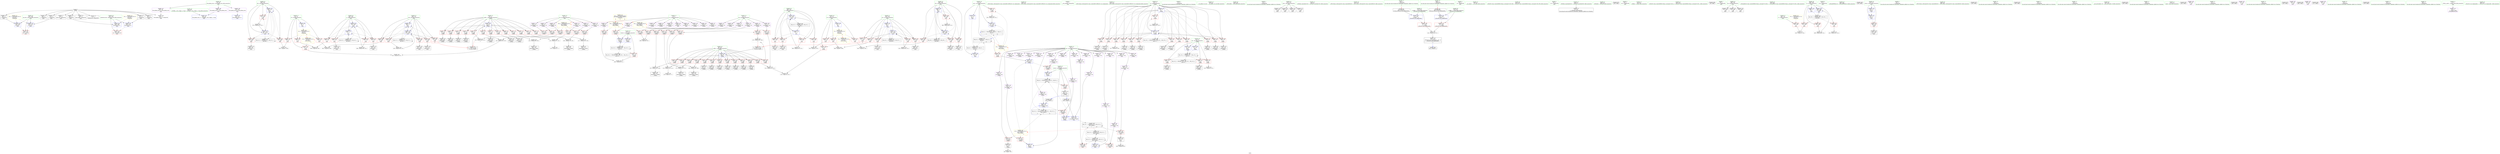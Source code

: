 digraph "SVFG" {
	label="SVFG";

	Node0x55e8f9b33960 [shape=record,color=grey,label="{NodeID: 0\nNullPtr}"];
	Node0x55e8f9b33960 -> Node0x55e8f9cca7a0[style=solid];
	Node0x55e8f9b33960 -> Node0x55e8f9cca8a0[style=solid];
	Node0x55e8f9b33960 -> Node0x55e8f9cca970[style=solid];
	Node0x55e8f9b33960 -> Node0x55e8f9ccaa40[style=solid];
	Node0x55e8f9b33960 -> Node0x55e8f9ccab10[style=solid];
	Node0x55e8f9b33960 -> Node0x55e8f9ccabe0[style=solid];
	Node0x55e8f9b33960 -> Node0x55e8f9ccacb0[style=solid];
	Node0x55e8f9b33960 -> Node0x55e8f9ccad80[style=solid];
	Node0x55e8f9b33960 -> Node0x55e8f9ccae50[style=solid];
	Node0x55e8f9b33960 -> Node0x55e8f9cd97c0[style=solid];
	Node0x55e8f9d08920 [shape=record,color=yellow,style=double,label="{NodeID: 526\n4V_1 = ENCHI(MR_4V_0)\npts\{20 \}\nFun[_Z3dfsii]|{|<s1>3}}"];
	Node0x55e8f9d08920 -> Node0x55e8f9ccbd20[style=dashed];
	Node0x55e8f9d08920:s1 -> Node0x55e8f9d08920[style=dashed,color=red];
	Node0x55e8f9ce4640 [shape=record,color=grey,label="{NodeID: 443\n168 = cmp(160, 167, )\n}"];
	Node0x55e8f9cd8110 [shape=record,color=red,label="{NodeID: 277\n387\<--294\n\<--i25\nmain\n}"];
	Node0x55e8f9cd8110 -> Node0x55e8f9ce3ec0[style=solid];
	Node0x55e8f9ccbec0 [shape=record,color=red,label="{NodeID: 194\n394\<--19\n\<--W\nmain\n}"];
	Node0x55e8f9ccbec0 -> Node0x55e8f9ce4040[style=solid];
	Node0x55e8f9cc9370 [shape=record,color=black,label="{NodeID: 111\n263\<--262\nidxprom88\<--\n_Z3dfsii\n}"];
	Node0x55e8f9cb6990 [shape=record,color=green,label="{NodeID: 28\n21\<--23\ncurr\<--curr_field_insensitive\nGlob }"];
	Node0x55e8f9cb6990 -> Node0x55e8f9ccc060[style=solid];
	Node0x55e8f9cb6990 -> Node0x55e8f9ccc130[style=solid];
	Node0x55e8f9cb6990 -> Node0x55e8f9cd94c0[style=solid];
	Node0x55e8f9cb6990 -> Node0x55e8f9cda0e0[style=solid];
	Node0x55e8f9cb6990 -> Node0x55e8f9cdad10[style=solid];
	Node0x55e8f9cfb200 [shape=record,color=black,label="{NodeID: 471\nMR_45V_2 = PHI(MR_45V_4, MR_45V_1, )\npts\{295 \}\n}"];
	Node0x55e8f9cfb200 -> Node0x55e8f9cdade0[style=dashed];
	Node0x55e8f9cd98c0 [shape=record,color=blue,label="{NodeID: 305\n68\<--64\ni.addr\<--i\n_Z3dfsii\n}"];
	Node0x55e8f9cd98c0 -> Node0x55e8f9ccc2d0[style=dashed];
	Node0x55e8f9cd98c0 -> Node0x55e8f9ccc3a0[style=dashed];
	Node0x55e8f9cd98c0 -> Node0x55e8f9ccc470[style=dashed];
	Node0x55e8f9cd98c0 -> Node0x55e8f9ccc540[style=dashed];
	Node0x55e8f9cd98c0 -> Node0x55e8f9ccc610[style=dashed];
	Node0x55e8f9cd98c0 -> Node0x55e8f9ccc6e0[style=dashed];
	Node0x55e8f9cd98c0 -> Node0x55e8f9ccc7b0[style=dashed];
	Node0x55e8f9cd98c0 -> Node0x55e8f9ccc880[style=dashed];
	Node0x55e8f9cd98c0 -> Node0x55e8f9ccc950[style=dashed];
	Node0x55e8f9cd98c0 -> Node0x55e8f9ccca20[style=dashed];
	Node0x55e8f9cd98c0 -> Node0x55e8f9cccaf0[style=dashed];
	Node0x55e8f9cd98c0 -> Node0x55e8f9cccbc0[style=dashed];
	Node0x55e8f9cd98c0 -> Node0x55e8f9cccc90[style=dashed];
	Node0x55e8f9ccd580 [shape=record,color=red,label="{NodeID: 222\n248\<--70\n\<--j.addr\n_Z3dfsii\n}"];
	Node0x55e8f9ccd580 -> Node0x55e8f9ce1ac0[style=solid];
	Node0x55e8f9ccf030 [shape=record,color=purple,label="{NodeID: 139\n166\<--8\narrayidx39\<--G\n_Z3dfsii\n}"];
	Node0x55e8f9ccf030 -> Node0x55e8f9cd6bf0[style=solid];
	Node0x55e8f9cc9a00 [shape=record,color=green,label="{NodeID: 56\n310\<--311\n_ZNSt14basic_ofstreamIcSt11char_traitsIcEEC1EPKcSt13_Ios_Openmode\<--_ZNSt14basic_ofstreamIcSt11char_traitsIcEEC1EPKcSt13_Ios_Openmode_field_insensitive\n}"];
	Node0x55e8f9ce1dc0 [shape=record,color=grey,label="{NodeID: 416\n149 = Binary(144, 148, )\n}"];
	Node0x55e8f9ce1dc0 -> Node0x55e8f9ccb840[style=solid];
	Node0x55e8f9cdaf80 [shape=record,color=blue,label="{NodeID: 333\n415\<--409\narrayidx43\<--call39\nmain\n}"];
	Node0x55e8f9cdaf80 -> Node0x55e8f9cfdf00[style=dashed];
	Node0x55e8f9cd6b20 [shape=record,color=red,label="{NodeID: 250\n160\<--159\n\<--arrayidx35\n_Z3dfsii\n}"];
	Node0x55e8f9cd6b20 -> Node0x55e8f9ce4640[style=solid];
	Node0x55e8f9cd06f0 [shape=record,color=purple,label="{NodeID: 167\n469\<--10\narrayidx74\<--ans\nmain\n}"];
	Node0x55e8f9cd06f0 -> Node0x55e8f9cd9080[style=solid];
	Node0x55e8f9ccb360 [shape=record,color=black,label="{NodeID: 84\n95\<--94\nidxprom5\<--\n_Z3dfsii\n}"];
	Node0x55e8f9cb3980 [shape=record,color=green,label="{NodeID: 1\n7\<--1\n__dso_handle\<--dummyObj\nGlob }"];
	Node0x55e8f9d08a00 [shape=record,color=yellow,style=double,label="{NodeID: 527\n6V_1 = ENCHI(MR_6V_0)\npts\{23 \}\nFun[_Z3dfsii]|{|<s4>3}}"];
	Node0x55e8f9d08a00 -> Node0x55e8f9ccc060[style=dashed];
	Node0x55e8f9d08a00 -> Node0x55e8f9ccc130[style=dashed];
	Node0x55e8f9d08a00 -> Node0x55e8f9cda0e0[style=dashed];
	Node0x55e8f9d08a00 -> Node0x55e8f9cff800[style=dashed];
	Node0x55e8f9d08a00:s4 -> Node0x55e8f9d08a00[style=dashed,color=red];
	Node0x55e8f9ce47c0 [shape=record,color=grey,label="{NodeID: 444\n405 = cmp(404, 89, )\n}"];
	Node0x55e8f9cd81e0 [shape=record,color=red,label="{NodeID: 278\n397\<--294\n\<--i25\nmain\n}"];
	Node0x55e8f9cd81e0 -> Node0x55e8f9cce4d0[style=solid];
	Node0x55e8f9ccbf90 [shape=record,color=red,label="{NodeID: 195\n458\<--19\n\<--W\nmain\n}"];
	Node0x55e8f9ccbf90 -> Node0x55e8f9ce44c0[style=solid];
	Node0x55e8f9cc9440 [shape=record,color=black,label="{NodeID: 112\n266\<--265\nidxprom90\<--\n_Z3dfsii\n}"];
	Node0x55e8f9cb4550 [shape=record,color=green,label="{NodeID: 29\n34\<--38\nllvm.global_ctors\<--llvm.global_ctors_field_insensitive\nGlob }"];
	Node0x55e8f9cb4550 -> Node0x55e8f9cd1590[style=solid];
	Node0x55e8f9cb4550 -> Node0x55e8f9cd1690[style=solid];
	Node0x55e8f9cb4550 -> Node0x55e8f9cd1790[style=solid];
	Node0x55e8f9cfb700 [shape=record,color=black,label="{NodeID: 472\nMR_47V_2 = PHI(MR_47V_3, MR_47V_1, )\npts\{297 \}\n}"];
	Node0x55e8f9cfb700 -> Node0x55e8f9cdaeb0[style=dashed];
	Node0x55e8f9cfb700 -> Node0x55e8f9cfb700[style=dashed];
	Node0x55e8f9cd9990 [shape=record,color=blue,label="{NodeID: 306\n70\<--65\nj.addr\<--j\n_Z3dfsii\n}"];
	Node0x55e8f9cd9990 -> Node0x55e8f9cccd60[style=dashed];
	Node0x55e8f9cd9990 -> Node0x55e8f9ccce30[style=dashed];
	Node0x55e8f9cd9990 -> Node0x55e8f9cccf00[style=dashed];
	Node0x55e8f9cd9990 -> Node0x55e8f9cccfd0[style=dashed];
	Node0x55e8f9cd9990 -> Node0x55e8f9ccd0a0[style=dashed];
	Node0x55e8f9cd9990 -> Node0x55e8f9ccd170[style=dashed];
	Node0x55e8f9cd9990 -> Node0x55e8f9ccd240[style=dashed];
	Node0x55e8f9cd9990 -> Node0x55e8f9ccd310[style=dashed];
	Node0x55e8f9cd9990 -> Node0x55e8f9ccd3e0[style=dashed];
	Node0x55e8f9cd9990 -> Node0x55e8f9ccd4b0[style=dashed];
	Node0x55e8f9cd9990 -> Node0x55e8f9ccd580[style=dashed];
	Node0x55e8f9cd9990 -> Node0x55e8f9ccd650[style=dashed];
	Node0x55e8f9cd9990 -> Node0x55e8f9ccd720[style=dashed];
	Node0x55e8f9ccd650 [shape=record,color=red,label="{NodeID: 223\n258\<--70\n\<--j.addr\n_Z3dfsii\n}"];
	Node0x55e8f9ccd650 -> Node0x55e8f9cc92a0[style=solid];
	Node0x55e8f9ccf100 [shape=record,color=purple,label="{NodeID: 140\n177\<--8\narrayidx46\<--G\n_Z3dfsii\n}"];
	Node0x55e8f9cc9b00 [shape=record,color=green,label="{NodeID: 57\n315\<--316\n_ZNSt14basic_ifstreamIcSt11char_traitsIcEEC1EPKcSt13_Ios_Openmode\<--_ZNSt14basic_ifstreamIcSt11char_traitsIcEEC1EPKcSt13_Ios_Openmode_field_insensitive\n}"];
	Node0x55e8f9ce1f40 [shape=record,color=grey,label="{NodeID: 417\n380 = Binary(379, 215, )\n}"];
	Node0x55e8f9ce1f40 -> Node0x55e8f9cdac40[style=solid];
	Node0x55e8f9cdb050 [shape=record,color=blue,label="{NodeID: 334\n296\<--420\nj29\<--inc45\nmain\n}"];
	Node0x55e8f9cdb050 -> Node0x55e8f9cd8520[style=dashed];
	Node0x55e8f9cdb050 -> Node0x55e8f9cd85f0[style=dashed];
	Node0x55e8f9cdb050 -> Node0x55e8f9cd86c0[style=dashed];
	Node0x55e8f9cdb050 -> Node0x55e8f9cd8790[style=dashed];
	Node0x55e8f9cdb050 -> Node0x55e8f9cd8860[style=dashed];
	Node0x55e8f9cdb050 -> Node0x55e8f9cdaeb0[style=dashed];
	Node0x55e8f9cdb050 -> Node0x55e8f9cdb050[style=dashed];
	Node0x55e8f9cdb050 -> Node0x55e8f9cfb700[style=dashed];
	Node0x55e8f9cd6bf0 [shape=record,color=red,label="{NodeID: 251\n167\<--166\n\<--arrayidx39\n_Z3dfsii\n}"];
	Node0x55e8f9cd6bf0 -> Node0x55e8f9ce4640[style=solid];
	Node0x55e8f9cd07c0 [shape=record,color=purple,label="{NodeID: 168\n113\<--12\narrayidx9\<--dx\n_Z3dfsii\n}"];
	Node0x55e8f9cd07c0 -> Node0x55e8f9cd6640[style=solid];
	Node0x55e8f9ccb430 [shape=record,color=black,label="{NodeID: 85\n112\<--111\nidxprom8\<--\n_Z3dfsii\n}"];
	Node0x55e8f9c98250 [shape=record,color=green,label="{NodeID: 2\n17\<--1\n\<--dummyObj\nCan only get source location for instruction, argument, global var or function.}"];
	Node0x55e8f9ce4940 [shape=record,color=grey,label="{NodeID: 445\n133 = cmp(132, 17, )\n}"];
	Node0x55e8f9cd82b0 [shape=record,color=red,label="{NodeID: 279\n407\<--294\n\<--i25\nmain\n|{<s0>12}}"];
	Node0x55e8f9cd82b0:s0 -> Node0x55e8f9d27610[style=solid,color=red];
	Node0x55e8f9ccc060 [shape=record,color=red,label="{NodeID: 196\n221\<--21\n\<--curr\n_Z3dfsii\n}"];
	Node0x55e8f9ccc060 -> Node0x55e8f9cda010[style=solid];
	Node0x55e8f9cc9510 [shape=record,color=black,label="{NodeID: 113\n63\<--271\n_Z3dfsii_ret\<--\n_Z3dfsii\n|{<s0>3|<s1>12}}"];
	Node0x55e8f9cc9510:s0 -> Node0x55e8f9d26750[style=solid,color=blue];
	Node0x55e8f9cc9510:s1 -> Node0x55e8f9d26b60[style=solid,color=blue];
	Node0x55e8f9cb4650 [shape=record,color=green,label="{NodeID: 30\n39\<--40\n__cxx_global_var_init\<--__cxx_global_var_init_field_insensitive\n}"];
	Node0x55e8f9cfbc00 [shape=record,color=black,label="{NodeID: 473\nMR_49V_2 = PHI(MR_49V_4, MR_49V_1, )\npts\{299 \}\n}"];
	Node0x55e8f9cfbc00 -> Node0x55e8f9cdb1f0[style=dashed];
	Node0x55e8f9cd9a60 [shape=record,color=blue,label="{NodeID: 307\n66\<--97\nretval\<--\n_Z3dfsii\n}"];
	Node0x55e8f9cd9a60 -> Node0x55e8f9cffd00[style=dashed];
	Node0x55e8f9ccd720 [shape=record,color=red,label="{NodeID: 224\n265\<--70\n\<--j.addr\n_Z3dfsii\n}"];
	Node0x55e8f9ccd720 -> Node0x55e8f9cc9440[style=solid];
	Node0x55e8f9ccf1d0 [shape=record,color=purple,label="{NodeID: 141\n185\<--8\narrayidx51\<--G\n_Z3dfsii\n}"];
	Node0x55e8f9ccf1d0 -> Node0x55e8f9cd6e60[style=solid];
	Node0x55e8f9cc9c00 [shape=record,color=green,label="{NodeID: 58\n319\<--320\n_ZNSirsERi\<--_ZNSirsERi_field_insensitive\n}"];
	Node0x55e8f9ce20c0 [shape=record,color=grey,label="{NodeID: 418\n175 = Binary(170, 174, )\n}"];
	Node0x55e8f9ce20c0 -> Node0x55e8f9cc8740[style=solid];
	Node0x55e8f9cdb120 [shape=record,color=blue,label="{NodeID: 335\n294\<--425\ni25\<--inc48\nmain\n}"];
	Node0x55e8f9cdb120 -> Node0x55e8f9cd8110[style=dashed];
	Node0x55e8f9cdb120 -> Node0x55e8f9cd81e0[style=dashed];
	Node0x55e8f9cdb120 -> Node0x55e8f9cd82b0[style=dashed];
	Node0x55e8f9cdb120 -> Node0x55e8f9cd8380[style=dashed];
	Node0x55e8f9cdb120 -> Node0x55e8f9cd8450[style=dashed];
	Node0x55e8f9cdb120 -> Node0x55e8f9cdb120[style=dashed];
	Node0x55e8f9cdb120 -> Node0x55e8f9cfb200[style=dashed];
	Node0x55e8f9cd6cc0 [shape=record,color=red,label="{NodeID: 252\n174\<--173\n\<--arrayidx43\n_Z3dfsii\n}"];
	Node0x55e8f9cd6cc0 -> Node0x55e8f9ce20c0[style=solid];
	Node0x55e8f9cd0890 [shape=record,color=purple,label="{NodeID: 169\n121\<--12\narrayidx12\<--dx\n_Z3dfsii\n}"];
	Node0x55e8f9cd0890 -> Node0x55e8f9cd6710[style=solid];
	Node0x55e8f9ccb500 [shape=record,color=black,label="{NodeID: 86\n120\<--119\nidxprom11\<--\n_Z3dfsii\n}"];
	Node0x55e8f9c982e0 [shape=record,color=green,label="{NodeID: 3\n22\<--1\n\<--dummyObj\nCan only get source location for instruction, argument, global var or function.}"];
	Node0x55e8f9ce4ac0 [shape=record,color=grey,label="{NodeID: 446\n188 = cmp(186, 187, )\n}"];
	Node0x55e8f9cd8380 [shape=record,color=red,label="{NodeID: 280\n410\<--294\n\<--i25\nmain\n}"];
	Node0x55e8f9cd8380 -> Node0x55e8f9cce740[style=solid];
	Node0x55e8f9ccc130 [shape=record,color=red,label="{NodeID: 197\n229\<--21\n\<--curr\n_Z3dfsii\n}"];
	Node0x55e8f9ccc130 -> Node0x55e8f9cd3950[style=solid];
	Node0x55e8f9cc95e0 [shape=record,color=black,label="{NodeID: 114\n428\<--278\n\<--fout\nmain\n}"];
	Node0x55e8f9cb4750 [shape=record,color=green,label="{NodeID: 31\n43\<--44\n_ZNSt8ios_base4InitC1Ev\<--_ZNSt8ios_base4InitC1Ev_field_insensitive\n}"];
	Node0x55e8f9cfc100 [shape=record,color=black,label="{NodeID: 474\nMR_51V_2 = PHI(MR_51V_3, MR_51V_1, )\npts\{301 \}\n}"];
	Node0x55e8f9cfc100 -> Node0x55e8f9cdb2c0[style=dashed];
	Node0x55e8f9cfc100 -> Node0x55e8f9cfc100[style=dashed];
	Node0x55e8f9cd9b30 [shape=record,color=blue,label="{NodeID: 308\n72\<--101\ndir\<--\n_Z3dfsii\n}"];
	Node0x55e8f9cd9b30 -> Node0x55e8f9cfe400[style=dashed];
	Node0x55e8f9ccd7f0 [shape=record,color=red,label="{NodeID: 225\n218\<--72\n\<--dir\n_Z3dfsii\n}"];
	Node0x55e8f9ccd7f0 -> Node0x55e8f9ce3440[style=solid];
	Node0x55e8f9ccf2a0 [shape=record,color=purple,label="{NodeID: 142\n199\<--8\narrayidx58\<--G\n_Z3dfsii\n}"];
	Node0x55e8f9cc9d00 [shape=record,color=green,label="{NodeID: 59\n375\<--376\n_ZNSt14basic_ifstreamIcSt11char_traitsIcEED1Ev\<--_ZNSt14basic_ifstreamIcSt11char_traitsIcEED1Ev_field_insensitive\n}"];
	Node0x55e8f9d255d0 [shape=record,color=black,label="{NodeID: 585\n508 = PHI(304, )\n0th arg _ZStorSt13_Ios_OpenmodeS_ }"];
	Node0x55e8f9d255d0 -> Node0x55e8f9cdb6d0[style=solid];
	Node0x55e8f9ce2240 [shape=record,color=grey,label="{NodeID: 419\n140 = Binary(135, 139, )\n}"];
	Node0x55e8f9ce2240 -> Node0x55e8f9ce41c0[style=solid];
	Node0x55e8f9cdb1f0 [shape=record,color=blue,label="{NodeID: 336\n298\<--17\ni56\<--\nmain\n}"];
	Node0x55e8f9cdb1f0 -> Node0x55e8f9cd8930[style=dashed];
	Node0x55e8f9cdb1f0 -> Node0x55e8f9cd8a00[style=dashed];
	Node0x55e8f9cdb1f0 -> Node0x55e8f9cd8ad0[style=dashed];
	Node0x55e8f9cdb1f0 -> Node0x55e8f9cd8ba0[style=dashed];
	Node0x55e8f9cdb1f0 -> Node0x55e8f9cdb460[style=dashed];
	Node0x55e8f9cdb1f0 -> Node0x55e8f9cfbc00[style=dashed];
	Node0x55e8f9cd6d90 [shape=record,color=red,label="{NodeID: 253\n182\<--181\n\<--arrayidx48\n_Z3dfsii\n}"];
	Node0x55e8f9cd6d90 -> Node0x55e8f9ce2e40[style=solid];
	Node0x55e8f9cd0960 [shape=record,color=purple,label="{NodeID: 170\n147\<--12\narrayidx27\<--dx\n_Z3dfsii\n}"];
	Node0x55e8f9cd0960 -> Node0x55e8f9cd6980[style=solid];
	Node0x55e8f9ccb5d0 [shape=record,color=black,label="{NodeID: 87\n129\<--128\nidxprom16\<--\n_Z3dfsii\n}"];
	Node0x55e8f9c98430 [shape=record,color=green,label="{NodeID: 4\n24\<--1\n.str\<--dummyObj\nGlob }"];
	Node0x55e8f9ce4c40 [shape=record,color=grey,label="{NodeID: 447\n444 = cmp(442, 443, )\n}"];
	Node0x55e8f9cd8450 [shape=record,color=red,label="{NodeID: 281\n424\<--294\n\<--i25\nmain\n}"];
	Node0x55e8f9cd8450 -> Node0x55e8f9ce29c0[style=solid];
	Node0x55e8f9ccc200 [shape=record,color=red,label="{NodeID: 198\n271\<--66\n\<--retval\n_Z3dfsii\n}"];
	Node0x55e8f9ccc200 -> Node0x55e8f9cc9510[style=solid];
	Node0x55e8f9cc96b0 [shape=record,color=black,label="{NodeID: 115\n446\<--278\n\<--fout\nmain\n}"];
	Node0x55e8f9cb4850 [shape=record,color=green,label="{NodeID: 32\n49\<--50\n__cxa_atexit\<--__cxa_atexit_field_insensitive\n}"];
	Node0x55e8f9cfc600 [shape=record,color=black,label="{NodeID: 475\nMR_22V_2 = PHI(MR_22V_6, MR_22V_1, )\npts\{110000 \}\n}"];
	Node0x55e8f9cfc600 -> Node0x55e8f9d02000[style=dashed];
	Node0x55e8f9cd9c00 [shape=record,color=blue,label="{NodeID: 309\n74\<--103\nlowest\<--\n_Z3dfsii\n}"];
	Node0x55e8f9cd9c00 -> Node0x55e8f9cfe900[style=dashed];
	Node0x55e8f9ccd8c0 [shape=record,color=red,label="{NodeID: 226\n243\<--72\n\<--dir\n_Z3dfsii\n}"];
	Node0x55e8f9ccd8c0 -> Node0x55e8f9cc9030[style=solid];
	Node0x55e8f9ccf370 [shape=record,color=purple,label="{NodeID: 143\n207\<--8\narrayidx63\<--G\n_Z3dfsii\n}"];
	Node0x55e8f9ccf370 -> Node0x55e8f9cd70d0[style=solid];
	Node0x55e8f9cc9e00 [shape=record,color=green,label="{NodeID: 60\n431\<--432\n_ZStlsISt11char_traitsIcEERSt13basic_ostreamIcT_ES5_PKc\<--_ZStlsISt11char_traitsIcEERSt13basic_ostreamIcT_ES5_PKc_field_insensitive\n}"];
	Node0x55e8f9d26450 [shape=record,color=black,label="{NodeID: 586\n303 = PHI(507, )\n}"];
	Node0x55e8f9ce23c0 [shape=record,color=grey,label="{NodeID: 420\n360 = Binary(359, 215, )\n}"];
	Node0x55e8f9ce23c0 -> Node0x55e8f9cda830[style=solid];
	Node0x55e8f9cdb2c0 [shape=record,color=blue,label="{NodeID: 337\n300\<--215\nj65\<--\nmain\n}"];
	Node0x55e8f9cdb2c0 -> Node0x55e8f9cd8c70[style=dashed];
	Node0x55e8f9cdb2c0 -> Node0x55e8f9cd8d40[style=dashed];
	Node0x55e8f9cdb2c0 -> Node0x55e8f9cd8e10[style=dashed];
	Node0x55e8f9cdb2c0 -> Node0x55e8f9cdb2c0[style=dashed];
	Node0x55e8f9cdb2c0 -> Node0x55e8f9cdb390[style=dashed];
	Node0x55e8f9cdb2c0 -> Node0x55e8f9cfc100[style=dashed];
	Node0x55e8f9cd6e60 [shape=record,color=red,label="{NodeID: 254\n186\<--185\n\<--arrayidx51\n_Z3dfsii\n}"];
	Node0x55e8f9cd6e60 -> Node0x55e8f9ce4ac0[style=solid];
	Node0x55e8f9cd0a30 [shape=record,color=purple,label="{NodeID: 171\n173\<--12\narrayidx43\<--dx\n_Z3dfsii\n}"];
	Node0x55e8f9cd0a30 -> Node0x55e8f9cd6cc0[style=solid];
	Node0x55e8f9ccb6a0 [shape=record,color=black,label="{NodeID: 88\n137\<--136\nidxprom21\<--\n_Z3dfsii\n}"];
	Node0x55e8f9c984c0 [shape=record,color=green,label="{NodeID: 5\n26\<--1\n.str.1\<--dummyObj\nGlob }"];
	Node0x55e8f9cd8520 [shape=record,color=red,label="{NodeID: 282\n393\<--296\n\<--j29\nmain\n}"];
	Node0x55e8f9cd8520 -> Node0x55e8f9ce4040[style=solid];
	Node0x55e8f9ccc2d0 [shape=record,color=red,label="{NodeID: 199\n80\<--68\n\<--i.addr\n_Z3dfsii\n}"];
	Node0x55e8f9ccc2d0 -> Node0x55e8f9ccb020[style=solid];
	Node0x55e8f9ccdd80 [shape=record,color=black,label="{NodeID: 116\n461\<--278\n\<--fout\nmain\n}"];
	Node0x55e8f9cb4950 [shape=record,color=green,label="{NodeID: 33\n48\<--54\n_ZNSt8ios_base4InitD1Ev\<--_ZNSt8ios_base4InitD1Ev_field_insensitive\n}"];
	Node0x55e8f9cb4950 -> Node0x55e8f9ccaf20[style=solid];
	Node0x55e8f9cd9cd0 [shape=record,color=blue,label="{NodeID: 310\n76\<--17\np\<--\n_Z3dfsii\n}"];
	Node0x55e8f9cd9cd0 -> Node0x55e8f9ccdb30[style=dashed];
	Node0x55e8f9cd9cd0 -> Node0x55e8f9ccdc00[style=dashed];
	Node0x55e8f9cd9cd0 -> Node0x55e8f9cd5bf0[style=dashed];
	Node0x55e8f9cd9cd0 -> Node0x55e8f9cd5c80[style=dashed];
	Node0x55e8f9cd9cd0 -> Node0x55e8f9cd5d50[style=dashed];
	Node0x55e8f9cd9cd0 -> Node0x55e8f9cd5e20[style=dashed];
	Node0x55e8f9cd9cd0 -> Node0x55e8f9cd5ef0[style=dashed];
	Node0x55e8f9cd9cd0 -> Node0x55e8f9cd5fc0[style=dashed];
	Node0x55e8f9cd9cd0 -> Node0x55e8f9cd6090[style=dashed];
	Node0x55e8f9cd9cd0 -> Node0x55e8f9cd6160[style=dashed];
	Node0x55e8f9cd9cd0 -> Node0x55e8f9cd6230[style=dashed];
	Node0x55e8f9cd9cd0 -> Node0x55e8f9cd6300[style=dashed];
	Node0x55e8f9cd9cd0 -> Node0x55e8f9cd63d0[style=dashed];
	Node0x55e8f9cd9cd0 -> Node0x55e8f9cd9f40[style=dashed];
	Node0x55e8f9cd9cd0 -> Node0x55e8f9d00c00[style=dashed];
	Node0x55e8f9ccd990 [shape=record,color=red,label="{NodeID: 227\n249\<--72\n\<--dir\n_Z3dfsii\n}"];
	Node0x55e8f9ccd990 -> Node0x55e8f9cc9100[style=solid];
	Node0x55e8f9ccf440 [shape=record,color=purple,label="{NodeID: 144\n345\<--8\narrayidx\<--G\nmain\n}"];
	Node0x55e8f9cc9f00 [shape=record,color=green,label="{NodeID: 61\n436\<--437\n_ZNSolsEi\<--_ZNSolsEi_field_insensitive\n}"];
	Node0x55e8f9d265b0 [shape=record,color=black,label="{NodeID: 587\n318 = PHI()\n}"];
	Node0x55e8f9ce2540 [shape=record,color=grey,label="{NodeID: 421\n157 = Binary(152, 156, )\n}"];
	Node0x55e8f9ce2540 -> Node0x55e8f9ccb9e0[style=solid];
	Node0x55e8f9cdb390 [shape=record,color=blue,label="{NodeID: 338\n300\<--474\nj65\<--inc78\nmain\n}"];
	Node0x55e8f9cdb390 -> Node0x55e8f9cd8c70[style=dashed];
	Node0x55e8f9cdb390 -> Node0x55e8f9cd8d40[style=dashed];
	Node0x55e8f9cdb390 -> Node0x55e8f9cd8e10[style=dashed];
	Node0x55e8f9cdb390 -> Node0x55e8f9cdb2c0[style=dashed];
	Node0x55e8f9cdb390 -> Node0x55e8f9cdb390[style=dashed];
	Node0x55e8f9cdb390 -> Node0x55e8f9cfc100[style=dashed];
	Node0x55e8f9cd6f30 [shape=record,color=red,label="{NodeID: 255\n196\<--195\n\<--arrayidx55\n_Z3dfsii\n}"];
	Node0x55e8f9cd6f30 -> Node0x55e8f9ce32c0[style=solid];
	Node0x55e8f9cd0b00 [shape=record,color=purple,label="{NodeID: 172\n195\<--12\narrayidx55\<--dx\n_Z3dfsii\n}"];
	Node0x55e8f9cd0b00 -> Node0x55e8f9cd6f30[style=solid];
	Node0x55e8f9ccb770 [shape=record,color=black,label="{NodeID: 89\n146\<--145\nidxprom26\<--\n_Z3dfsii\n}"];
	Node0x55e8f9cb3ae0 [shape=record,color=green,label="{NodeID: 6\n28\<--1\n.str.2\<--dummyObj\nGlob }"];
	Node0x55e8f9cd85f0 [shape=record,color=red,label="{NodeID: 283\n400\<--296\n\<--j29\nmain\n}"];
	Node0x55e8f9cd85f0 -> Node0x55e8f9cce5a0[style=solid];
	Node0x55e8f9ccc3a0 [shape=record,color=red,label="{NodeID: 200\n91\<--68\n\<--i.addr\n_Z3dfsii\n}"];
	Node0x55e8f9ccc3a0 -> Node0x55e8f9ccb290[style=solid];
	Node0x55e8f9ccde50 [shape=record,color=black,label="{NodeID: 117\n477\<--278\n\<--fout\nmain\n}"];
	Node0x55e8f9cb4a50 [shape=record,color=green,label="{NodeID: 34\n61\<--62\n_Z3dfsii\<--_Z3dfsii_field_insensitive\n}"];
	Node0x55e8f9cd9da0 [shape=record,color=blue,label="{NodeID: 311\n72\<--190\ndir\<--\n_Z3dfsii\n}"];
	Node0x55e8f9cd9da0 -> Node0x55e8f9cfe400[style=dashed];
	Node0x55e8f9ccda60 [shape=record,color=red,label="{NodeID: 228\n187\<--74\n\<--lowest\n_Z3dfsii\n}"];
	Node0x55e8f9ccda60 -> Node0x55e8f9ce4ac0[style=solid];
	Node0x55e8f9ccf510 [shape=record,color=purple,label="{NodeID: 145\n348\<--8\narrayidx15\<--G\nmain\n}"];
	Node0x55e8f9cca000 [shape=record,color=green,label="{NodeID: 62\n453\<--454\n_ZStlsISt11char_traitsIcEERSt13basic_ostreamIcT_ES5_c\<--_ZStlsISt11char_traitsIcEERSt13basic_ostreamIcT_ES5_c_field_insensitive\n}"];
	Node0x55e8f9d26680 [shape=record,color=black,label="{NodeID: 588\n46 = PHI()\n}"];
	Node0x55e8f9ce26c0 [shape=record,color=grey,label="{NodeID: 422\n518 = Binary(516, 517, )\n}"];
	Node0x55e8f9ce26c0 -> Node0x55e8f9ccec20[style=solid];
	Node0x55e8f9cdb460 [shape=record,color=blue,label="{NodeID: 339\n298\<--485\ni56\<--inc83\nmain\n}"];
	Node0x55e8f9cdb460 -> Node0x55e8f9cd8930[style=dashed];
	Node0x55e8f9cdb460 -> Node0x55e8f9cd8a00[style=dashed];
	Node0x55e8f9cdb460 -> Node0x55e8f9cd8ad0[style=dashed];
	Node0x55e8f9cdb460 -> Node0x55e8f9cd8ba0[style=dashed];
	Node0x55e8f9cdb460 -> Node0x55e8f9cdb460[style=dashed];
	Node0x55e8f9cdb460 -> Node0x55e8f9cfbc00[style=dashed];
	Node0x55e8f9cd7000 [shape=record,color=red,label="{NodeID: 256\n204\<--203\n\<--arrayidx60\n_Z3dfsii\n}"];
	Node0x55e8f9cd7000 -> Node0x55e8f9ce3140[style=solid];
	Node0x55e8f9cd0bd0 [shape=record,color=purple,label="{NodeID: 173\n245\<--12\narrayidx79\<--dx\n_Z3dfsii\n}"];
	Node0x55e8f9cd0bd0 -> Node0x55e8f9cd7270[style=solid];
	Node0x55e8f9ccb840 [shape=record,color=black,label="{NodeID: 90\n150\<--149\nidxprom29\<--add28\n_Z3dfsii\n}"];
	Node0x55e8f9cb3b70 [shape=record,color=green,label="{NodeID: 7\n30\<--1\n.str.3\<--dummyObj\nGlob }"];
	Node0x55e8f9cd86c0 [shape=record,color=red,label="{NodeID: 284\n408\<--296\n\<--j29\nmain\n|{<s0>12}}"];
	Node0x55e8f9cd86c0:s0 -> Node0x55e8f9d27820[style=solid,color=red];
	Node0x55e8f9ccc470 [shape=record,color=red,label="{NodeID: 201\n110\<--68\n\<--i.addr\n_Z3dfsii\n}"];
	Node0x55e8f9ccc470 -> Node0x55e8f9cd3ad0[style=solid];
	Node0x55e8f9ccdf20 [shape=record,color=black,label="{NodeID: 118\n317\<--280\n\<--fin\nmain\n}"];
	Node0x55e8f9cb4b50 [shape=record,color=green,label="{NodeID: 35\n66\<--67\nretval\<--retval_field_insensitive\n_Z3dfsii\n}"];
	Node0x55e8f9cb4b50 -> Node0x55e8f9ccc200[style=solid];
	Node0x55e8f9cb4b50 -> Node0x55e8f9cd9a60[style=solid];
	Node0x55e8f9cb4b50 -> Node0x55e8f9cda1b0[style=solid];
	Node0x55e8f9cb4b50 -> Node0x55e8f9cda350[style=solid];
	Node0x55e8f9cfd500 [shape=record,color=black,label="{NodeID: 478\nMR_6V_5 = PHI(MR_6V_7, MR_6V_4, )\npts\{23 \}\n|{|<s2>12}}"];
	Node0x55e8f9cfd500 -> Node0x55e8f9cf9e00[style=dashed];
	Node0x55e8f9cfd500 -> Node0x55e8f9cfd500[style=dashed];
	Node0x55e8f9cfd500:s2 -> Node0x55e8f9d08a00[style=dashed,color=red];
	Node0x55e8f9cd9e70 [shape=record,color=blue,label="{NodeID: 312\n74\<--208\nlowest\<--\n_Z3dfsii\n}"];
	Node0x55e8f9cd9e70 -> Node0x55e8f9cfe900[style=dashed];
	Node0x55e8f9ccdb30 [shape=record,color=red,label="{NodeID: 229\n106\<--76\n\<--p\n_Z3dfsii\n}"];
	Node0x55e8f9ccdb30 -> Node0x55e8f9ce3740[style=solid];
	Node0x55e8f9ccf5e0 [shape=record,color=purple,label="{NodeID: 146\n82\<--10\narrayidx\<--ans\n_Z3dfsii\n}"];
	Node0x55e8f9cca100 [shape=record,color=green,label="{NodeID: 63\n479\<--480\n_ZSt4endlIcSt11char_traitsIcEERSt13basic_ostreamIT_T0_ES6_\<--_ZSt4endlIcSt11char_traitsIcEERSt13basic_ostreamIT_T0_ES6__field_insensitive\n}"];
	Node0x55e8f9d26750 [shape=record,color=black,label="{NodeID: 589\n254 = PHI(63, )\n}"];
	Node0x55e8f9d26750 -> Node0x55e8f9cda280[style=solid];
	Node0x55e8f9ce2840 [shape=record,color=grey,label="{NodeID: 423\n123 = Binary(118, 122, )\n}"];
	Node0x55e8f9ce2840 -> Node0x55e8f9ce4340[style=solid];
	Node0x55e8f9cdb530 [shape=record,color=blue,label="{NodeID: 340\n288\<--490\ntt\<--inc86\nmain\n}"];
	Node0x55e8f9cdb530 -> Node0x55e8f9cfa300[style=dashed];
	Node0x55e8f9cd70d0 [shape=record,color=red,label="{NodeID: 257\n208\<--207\n\<--arrayidx63\n_Z3dfsii\n}"];
	Node0x55e8f9cd70d0 -> Node0x55e8f9cd9e70[style=solid];
	Node0x55e8f9cd0ca0 [shape=record,color=purple,label="{NodeID: 174\n130\<--14\narrayidx17\<--dy\n_Z3dfsii\n}"];
	Node0x55e8f9cd0ca0 -> Node0x55e8f9cd67e0[style=solid];
	Node0x55e8f9ccb910 [shape=record,color=black,label="{NodeID: 91\n154\<--153\nidxprom31\<--\n_Z3dfsii\n}"];
	Node0x55e8f9cb3c00 [shape=record,color=green,label="{NodeID: 8\n32\<--1\n.str.4\<--dummyObj\nGlob }"];
	Node0x55e8f9d09020 [shape=record,color=yellow,style=double,label="{NodeID: 534\n20V_1 = ENCHI(MR_20V_0)\npts\{90000 \}\nFun[_Z3dfsii]|{|<s4>3}}"];
	Node0x55e8f9d09020 -> Node0x55e8f9cd6b20[style=dashed];
	Node0x55e8f9d09020 -> Node0x55e8f9cd6bf0[style=dashed];
	Node0x55e8f9d09020 -> Node0x55e8f9cd6e60[style=dashed];
	Node0x55e8f9d09020 -> Node0x55e8f9cd70d0[style=dashed];
	Node0x55e8f9d09020:s4 -> Node0x55e8f9d09020[style=dashed,color=red];
	Node0x55e8f9cd8790 [shape=record,color=red,label="{NodeID: 285\n413\<--296\n\<--j29\nmain\n}"];
	Node0x55e8f9cd8790 -> Node0x55e8f9cce810[style=solid];
	Node0x55e8f9ccc540 [shape=record,color=red,label="{NodeID: 202\n118\<--68\n\<--i.addr\n_Z3dfsii\n}"];
	Node0x55e8f9ccc540 -> Node0x55e8f9ce2840[style=solid];
	Node0x55e8f9ccdff0 [shape=record,color=black,label="{NodeID: 119\n327\<--280\n\<--fin\nmain\n}"];
	Node0x55e8f9cb4c20 [shape=record,color=green,label="{NodeID: 36\n68\<--69\ni.addr\<--i.addr_field_insensitive\n_Z3dfsii\n}"];
	Node0x55e8f9cb4c20 -> Node0x55e8f9ccc2d0[style=solid];
	Node0x55e8f9cb4c20 -> Node0x55e8f9ccc3a0[style=solid];
	Node0x55e8f9cb4c20 -> Node0x55e8f9ccc470[style=solid];
	Node0x55e8f9cb4c20 -> Node0x55e8f9ccc540[style=solid];
	Node0x55e8f9cb4c20 -> Node0x55e8f9ccc610[style=solid];
	Node0x55e8f9cb4c20 -> Node0x55e8f9ccc6e0[style=solid];
	Node0x55e8f9cb4c20 -> Node0x55e8f9ccc7b0[style=solid];
	Node0x55e8f9cb4c20 -> Node0x55e8f9ccc880[style=solid];
	Node0x55e8f9cb4c20 -> Node0x55e8f9ccc950[style=solid];
	Node0x55e8f9cb4c20 -> Node0x55e8f9ccca20[style=solid];
	Node0x55e8f9cb4c20 -> Node0x55e8f9cccaf0[style=solid];
	Node0x55e8f9cb4c20 -> Node0x55e8f9cccbc0[style=solid];
	Node0x55e8f9cb4c20 -> Node0x55e8f9cccc90[style=solid];
	Node0x55e8f9cb4c20 -> Node0x55e8f9cd98c0[style=solid];
	Node0x55e8f9cd9f40 [shape=record,color=blue,label="{NodeID: 313\n76\<--214\np\<--inc\n_Z3dfsii\n}"];
	Node0x55e8f9cd9f40 -> Node0x55e8f9ccdb30[style=dashed];
	Node0x55e8f9cd9f40 -> Node0x55e8f9ccdc00[style=dashed];
	Node0x55e8f9cd9f40 -> Node0x55e8f9cd5bf0[style=dashed];
	Node0x55e8f9cd9f40 -> Node0x55e8f9cd5c80[style=dashed];
	Node0x55e8f9cd9f40 -> Node0x55e8f9cd5d50[style=dashed];
	Node0x55e8f9cd9f40 -> Node0x55e8f9cd5e20[style=dashed];
	Node0x55e8f9cd9f40 -> Node0x55e8f9cd5ef0[style=dashed];
	Node0x55e8f9cd9f40 -> Node0x55e8f9cd5fc0[style=dashed];
	Node0x55e8f9cd9f40 -> Node0x55e8f9cd6090[style=dashed];
	Node0x55e8f9cd9f40 -> Node0x55e8f9cd6160[style=dashed];
	Node0x55e8f9cd9f40 -> Node0x55e8f9cd6230[style=dashed];
	Node0x55e8f9cd9f40 -> Node0x55e8f9cd6300[style=dashed];
	Node0x55e8f9cd9f40 -> Node0x55e8f9cd63d0[style=dashed];
	Node0x55e8f9cd9f40 -> Node0x55e8f9cd9f40[style=dashed];
	Node0x55e8f9cd9f40 -> Node0x55e8f9d00c00[style=dashed];
	Node0x55e8f9ccdc00 [shape=record,color=red,label="{NodeID: 230\n111\<--76\n\<--p\n_Z3dfsii\n}"];
	Node0x55e8f9ccdc00 -> Node0x55e8f9ccb430[style=solid];
	Node0x55e8f9ccf6b0 [shape=record,color=purple,label="{NodeID: 147\n85\<--10\narrayidx2\<--ans\n_Z3dfsii\n}"];
	Node0x55e8f9ccf6b0 -> Node0x55e8f9cd64a0[style=solid];
	Node0x55e8f9cca200 [shape=record,color=green,label="{NodeID: 64\n481\<--482\n_ZNSolsEPFRSoS_E\<--_ZNSolsEPFRSoS_E_field_insensitive\n}"];
	Node0x55e8f9d268f0 [shape=record,color=black,label="{NodeID: 590\n328 = PHI()\n}"];
	Node0x55e8f98271d0 [shape=record,color=yellow,style=double,label="{NodeID: 507\n2V_1 = ENCHI(MR_2V_0)\npts\{18 \}\nFun[main]|{|<s3>12}}"];
	Node0x55e8f98271d0 -> Node0x55e8f9cd1960[style=dashed];
	Node0x55e8f98271d0 -> Node0x55e8f9cd1a30[style=dashed];
	Node0x55e8f98271d0 -> Node0x55e8f9cd1b00[style=dashed];
	Node0x55e8f98271d0:s3 -> Node0x55e8f9d08810[style=dashed,color=red];
	Node0x55e8f9ce29c0 [shape=record,color=grey,label="{NodeID: 424\n425 = Binary(424, 215, )\n}"];
	Node0x55e8f9ce29c0 -> Node0x55e8f9cdb120[style=solid];
	Node0x55e8f9cdb600 [shape=record,color=blue,label="{NodeID: 341\n276\<--17\nretval\<--\nmain\n}"];
	Node0x55e8f9cdb600 -> Node0x55e8f9cd74e0[style=dashed];
	Node0x55e8f9cd71a0 [shape=record,color=red,label="{NodeID: 258\n239\<--238\n\<--arrayidx76\n_Z3dfsii\n}"];
	Node0x55e8f9cd71a0 -> Node0x55e8f9cda1b0[style=solid];
	Node0x55e8f9cd0d70 [shape=record,color=purple,label="{NodeID: 175\n138\<--14\narrayidx22\<--dy\n_Z3dfsii\n}"];
	Node0x55e8f9cd0d70 -> Node0x55e8f9cd68b0[style=solid];
	Node0x55e8f9ccb9e0 [shape=record,color=black,label="{NodeID: 92\n158\<--157\nidxprom34\<--add33\n_Z3dfsii\n}"];
	Node0x55e8f9c97ed0 [shape=record,color=green,label="{NodeID: 9\n35\<--1\n\<--dummyObj\nCan only get source location for instruction, argument, global var or function.}"];
	Node0x55e8f9d09100 [shape=record,color=yellow,style=double,label="{NodeID: 535\n22V_1 = ENCHI(MR_22V_0)\npts\{110000 \}\nFun[_Z3dfsii]|{|<s4>3}}"];
	Node0x55e8f9d09100 -> Node0x55e8f9cd64a0[style=dashed];
	Node0x55e8f9d09100 -> Node0x55e8f9cd6570[style=dashed];
	Node0x55e8f9d09100 -> Node0x55e8f9cda010[style=dashed];
	Node0x55e8f9d09100 -> Node0x55e8f9d01100[style=dashed];
	Node0x55e8f9d09100:s4 -> Node0x55e8f9d09100[style=dashed,color=red];
	Node0x55e8f9cd8860 [shape=record,color=red,label="{NodeID: 286\n419\<--296\n\<--j29\nmain\n}"];
	Node0x55e8f9cd8860 -> Node0x55e8f9ce2cc0[style=solid];
	Node0x55e8f9ccc610 [shape=record,color=red,label="{NodeID: 203\n144\<--68\n\<--i.addr\n_Z3dfsii\n}"];
	Node0x55e8f9ccc610 -> Node0x55e8f9ce1dc0[style=solid];
	Node0x55e8f9cce0c0 [shape=record,color=black,label="{NodeID: 120\n342\<--280\n\<--fin\nmain\n}"];
	Node0x55e8f9cb4cf0 [shape=record,color=green,label="{NodeID: 37\n70\<--71\nj.addr\<--j.addr_field_insensitive\n_Z3dfsii\n}"];
	Node0x55e8f9cb4cf0 -> Node0x55e8f9cccd60[style=solid];
	Node0x55e8f9cb4cf0 -> Node0x55e8f9ccce30[style=solid];
	Node0x55e8f9cb4cf0 -> Node0x55e8f9cccf00[style=solid];
	Node0x55e8f9cb4cf0 -> Node0x55e8f9cccfd0[style=solid];
	Node0x55e8f9cb4cf0 -> Node0x55e8f9ccd0a0[style=solid];
	Node0x55e8f9cb4cf0 -> Node0x55e8f9ccd170[style=solid];
	Node0x55e8f9cb4cf0 -> Node0x55e8f9ccd240[style=solid];
	Node0x55e8f9cb4cf0 -> Node0x55e8f9ccd310[style=solid];
	Node0x55e8f9cb4cf0 -> Node0x55e8f9ccd3e0[style=solid];
	Node0x55e8f9cb4cf0 -> Node0x55e8f9ccd4b0[style=solid];
	Node0x55e8f9cb4cf0 -> Node0x55e8f9ccd580[style=solid];
	Node0x55e8f9cb4cf0 -> Node0x55e8f9ccd650[style=solid];
	Node0x55e8f9cb4cf0 -> Node0x55e8f9ccd720[style=solid];
	Node0x55e8f9cb4cf0 -> Node0x55e8f9cd9990[style=solid];
	Node0x55e8f9cfdf00 [shape=record,color=black,label="{NodeID: 480\nMR_22V_7 = PHI(MR_22V_10, MR_22V_6, )\npts\{110000 \}\n|{|<s5>12}}"];
	Node0x55e8f9cfdf00 -> Node0x55e8f9cd8ee0[style=dashed];
	Node0x55e8f9cfdf00 -> Node0x55e8f9cd8fb0[style=dashed];
	Node0x55e8f9cfdf00 -> Node0x55e8f9cd9080[style=dashed];
	Node0x55e8f9cfdf00 -> Node0x55e8f9cfc600[style=dashed];
	Node0x55e8f9cfdf00 -> Node0x55e8f9cfdf00[style=dashed];
	Node0x55e8f9cfdf00:s5 -> Node0x55e8f9d09100[style=dashed,color=red];
	Node0x55e8f9cda010 [shape=record,color=blue,label="{NodeID: 314\n227\<--221\narrayidx71\<--\n_Z3dfsii\n}"];
	Node0x55e8f9cda010 -> Node0x55e8f9cd71a0[style=dashed];
	Node0x55e8f9cda010 -> Node0x55e8f9d01100[style=dashed];
	Node0x55e8f9cd5bf0 [shape=record,color=red,label="{NodeID: 231\n119\<--76\n\<--p\n_Z3dfsii\n}"];
	Node0x55e8f9cd5bf0 -> Node0x55e8f9ccb500[style=solid];
	Node0x55e8f9ccf780 [shape=record,color=purple,label="{NodeID: 148\n93\<--10\narrayidx4\<--ans\n_Z3dfsii\n}"];
	Node0x55e8f9cca300 [shape=record,color=green,label="{NodeID: 65\n496\<--497\n_ZNSt14basic_ofstreamIcSt11char_traitsIcEED1Ev\<--_ZNSt14basic_ofstreamIcSt11char_traitsIcEED1Ev_field_insensitive\n}"];
	Node0x55e8f9d269c0 [shape=record,color=black,label="{NodeID: 591\n329 = PHI()\n}"];
	Node0x55e8f9cf6e50 [shape=record,color=yellow,style=double,label="{NodeID: 508\n4V_1 = ENCHI(MR_4V_0)\npts\{20 \}\nFun[main]|{|<s3>12}}"];
	Node0x55e8f9cf6e50 -> Node0x55e8f9ccbdf0[style=dashed];
	Node0x55e8f9cf6e50 -> Node0x55e8f9ccbec0[style=dashed];
	Node0x55e8f9cf6e50 -> Node0x55e8f9ccbf90[style=dashed];
	Node0x55e8f9cf6e50:s3 -> Node0x55e8f9d08920[style=dashed,color=red];
	Node0x55e8f9ce2b40 [shape=record,color=grey,label="{NodeID: 425\n434 = Binary(433, 215, )\n}"];
	Node0x55e8f9cdb6d0 [shape=record,color=blue,label="{NodeID: 342\n510\<--508\n__a.addr\<--__a\n_ZStorSt13_Ios_OpenmodeS_\n}"];
	Node0x55e8f9cdb6d0 -> Node0x55e8f9cd9150[style=dashed];
	Node0x55e8f9cd7270 [shape=record,color=red,label="{NodeID: 259\n246\<--245\n\<--arrayidx79\n_Z3dfsii\n}"];
	Node0x55e8f9cd7270 -> Node0x55e8f9cd3650[style=solid];
	Node0x55e8f9cd0e40 [shape=record,color=purple,label="{NodeID: 176\n155\<--14\narrayidx32\<--dy\n_Z3dfsii\n}"];
	Node0x55e8f9cd0e40 -> Node0x55e8f9cd6a50[style=solid];
	Node0x55e8f9ccbab0 [shape=record,color=black,label="{NodeID: 93\n162\<--161\nidxprom36\<--\n_Z3dfsii\n}"];
	Node0x55e8f9c97fa0 [shape=record,color=green,label="{NodeID: 10\n89\<--1\n\<--dummyObj\nCan only get source location for instruction, argument, global var or function.}"];
	Node0x55e8f9d091e0 [shape=record,color=yellow,style=double,label="{NodeID: 536\n24V_1 = ENCHI(MR_24V_0)\npts\{130000 \}\nFun[_Z3dfsii]|{|<s6>3}}"];
	Node0x55e8f9d091e0 -> Node0x55e8f9cd6640[style=dashed];
	Node0x55e8f9d091e0 -> Node0x55e8f9cd6710[style=dashed];
	Node0x55e8f9d091e0 -> Node0x55e8f9cd6980[style=dashed];
	Node0x55e8f9d091e0 -> Node0x55e8f9cd6cc0[style=dashed];
	Node0x55e8f9d091e0 -> Node0x55e8f9cd6f30[style=dashed];
	Node0x55e8f9d091e0 -> Node0x55e8f9cd7270[style=dashed];
	Node0x55e8f9d091e0:s6 -> Node0x55e8f9d091e0[style=dashed,color=red];
	Node0x55e8f9cd8930 [shape=record,color=red,label="{NodeID: 287\n442\<--298\n\<--i56\nmain\n}"];
	Node0x55e8f9cd8930 -> Node0x55e8f9ce4c40[style=solid];
	Node0x55e8f9ccc6e0 [shape=record,color=red,label="{NodeID: 204\n161\<--68\n\<--i.addr\n_Z3dfsii\n}"];
	Node0x55e8f9ccc6e0 -> Node0x55e8f9ccbab0[style=solid];
	Node0x55e8f9cce190 [shape=record,color=black,label="{NodeID: 121\n344\<--343\nidxprom\<--\nmain\n}"];
	Node0x55e8f9cb4dc0 [shape=record,color=green,label="{NodeID: 38\n72\<--73\ndir\<--dir_field_insensitive\n_Z3dfsii\n}"];
	Node0x55e8f9cb4dc0 -> Node0x55e8f9ccd7f0[style=solid];
	Node0x55e8f9cb4dc0 -> Node0x55e8f9ccd8c0[style=solid];
	Node0x55e8f9cb4dc0 -> Node0x55e8f9ccd990[style=solid];
	Node0x55e8f9cb4dc0 -> Node0x55e8f9cd9b30[style=solid];
	Node0x55e8f9cb4dc0 -> Node0x55e8f9cd9da0[style=solid];
	Node0x55e8f9cfe400 [shape=record,color=black,label="{NodeID: 481\nMR_14V_4 = PHI(MR_14V_7, MR_14V_3, )\npts\{73 \}\n}"];
	Node0x55e8f9cfe400 -> Node0x55e8f9ccd7f0[style=dashed];
	Node0x55e8f9cfe400 -> Node0x55e8f9ccd8c0[style=dashed];
	Node0x55e8f9cfe400 -> Node0x55e8f9ccd990[style=dashed];
	Node0x55e8f9cfe400 -> Node0x55e8f9cd9da0[style=dashed];
	Node0x55e8f9cfe400 -> Node0x55e8f9cfe400[style=dashed];
	Node0x55e8f9cfe400 -> Node0x55e8f9d00200[style=dashed];
	Node0x55e8f9cda0e0 [shape=record,color=blue,label="{NodeID: 315\n21\<--230\ncurr\<--inc72\n_Z3dfsii\n}"];
	Node0x55e8f9cda0e0 -> Node0x55e8f9cff800[style=dashed];
	Node0x55e8f9cd5c80 [shape=record,color=red,label="{NodeID: 232\n128\<--76\n\<--p\n_Z3dfsii\n}"];
	Node0x55e8f9cd5c80 -> Node0x55e8f9ccb5d0[style=solid];
	Node0x55e8f9ccf850 [shape=record,color=purple,label="{NodeID: 149\n96\<--10\narrayidx6\<--ans\n_Z3dfsii\n}"];
	Node0x55e8f9ccf850 -> Node0x55e8f9cd6570[style=solid];
	Node0x55e8f9cca400 [shape=record,color=green,label="{NodeID: 66\n510\<--511\n__a.addr\<--__a.addr_field_insensitive\n_ZStorSt13_Ios_OpenmodeS_\n}"];
	Node0x55e8f9cca400 -> Node0x55e8f9cd9150[style=solid];
	Node0x55e8f9cca400 -> Node0x55e8f9cdb6d0[style=solid];
	Node0x55e8f9d26a90 [shape=record,color=black,label="{NodeID: 592\n349 = PHI()\n}"];
	Node0x55e8f9ce2cc0 [shape=record,color=grey,label="{NodeID: 426\n420 = Binary(419, 215, )\n}"];
	Node0x55e8f9ce2cc0 -> Node0x55e8f9cdb050[style=solid];
	Node0x55e8f9cdb7a0 [shape=record,color=blue,label="{NodeID: 343\n512\<--509\n__b.addr\<--__b\n_ZStorSt13_Ios_OpenmodeS_\n}"];
	Node0x55e8f9cdb7a0 -> Node0x55e8f9cd9220[style=dashed];
	Node0x55e8f9cd7340 [shape=record,color=red,label="{NodeID: 260\n252\<--251\n\<--arrayidx82\n_Z3dfsii\n}"];
	Node0x55e8f9cd7340 -> Node0x55e8f9ce1ac0[style=solid];
	Node0x55e8f9cd0f10 [shape=record,color=purple,label="{NodeID: 177\n181\<--14\narrayidx48\<--dy\n_Z3dfsii\n}"];
	Node0x55e8f9cd0f10 -> Node0x55e8f9cd6d90[style=solid];
	Node0x55e8f9ccbb80 [shape=record,color=black,label="{NodeID: 94\n165\<--164\nidxprom38\<--\n_Z3dfsii\n}"];
	Node0x55e8f9cb2ca0 [shape=record,color=green,label="{NodeID: 11\n101\<--1\n\<--dummyObj\nCan only get source location for instruction, argument, global var or function.}"];
	Node0x55e8f9d092c0 [shape=record,color=yellow,style=double,label="{NodeID: 537\n26V_1 = ENCHI(MR_26V_0)\npts\{150000 \}\nFun[_Z3dfsii]|{|<s6>3}}"];
	Node0x55e8f9d092c0 -> Node0x55e8f9cd67e0[style=dashed];
	Node0x55e8f9d092c0 -> Node0x55e8f9cd68b0[style=dashed];
	Node0x55e8f9d092c0 -> Node0x55e8f9cd6a50[style=dashed];
	Node0x55e8f9d092c0 -> Node0x55e8f9cd6d90[style=dashed];
	Node0x55e8f9d092c0 -> Node0x55e8f9cd7000[style=dashed];
	Node0x55e8f9d092c0 -> Node0x55e8f9cd7340[style=dashed];
	Node0x55e8f9d092c0:s6 -> Node0x55e8f9d092c0[style=dashed,color=red];
	Node0x55e8f9cd8a00 [shape=record,color=red,label="{NodeID: 288\n447\<--298\n\<--i56\nmain\n}"];
	Node0x55e8f9cd8a00 -> Node0x55e8f9cce8e0[style=solid];
	Node0x55e8f9ccc7b0 [shape=record,color=red,label="{NodeID: 205\n170\<--68\n\<--i.addr\n_Z3dfsii\n}"];
	Node0x55e8f9ccc7b0 -> Node0x55e8f9ce20c0[style=solid];
	Node0x55e8f9cce260 [shape=record,color=black,label="{NodeID: 122\n347\<--346\nidxprom14\<--\nmain\n}"];
	Node0x55e8f9cb4e90 [shape=record,color=green,label="{NodeID: 39\n74\<--75\nlowest\<--lowest_field_insensitive\n_Z3dfsii\n}"];
	Node0x55e8f9cb4e90 -> Node0x55e8f9ccda60[style=solid];
	Node0x55e8f9cb4e90 -> Node0x55e8f9cd9c00[style=solid];
	Node0x55e8f9cb4e90 -> Node0x55e8f9cd9e70[style=solid];
	Node0x55e8f9cfe900 [shape=record,color=black,label="{NodeID: 482\nMR_16V_4 = PHI(MR_16V_7, MR_16V_3, )\npts\{75 \}\n}"];
	Node0x55e8f9cfe900 -> Node0x55e8f9ccda60[style=dashed];
	Node0x55e8f9cfe900 -> Node0x55e8f9cd9e70[style=dashed];
	Node0x55e8f9cfe900 -> Node0x55e8f9cfe900[style=dashed];
	Node0x55e8f9cfe900 -> Node0x55e8f9d00700[style=dashed];
	Node0x55e8f9cda1b0 [shape=record,color=blue,label="{NodeID: 316\n66\<--239\nretval\<--\n_Z3dfsii\n}"];
	Node0x55e8f9cda1b0 -> Node0x55e8f9cffd00[style=dashed];
	Node0x55e8f9cd5d50 [shape=record,color=red,label="{NodeID: 233\n136\<--76\n\<--p\n_Z3dfsii\n}"];
	Node0x55e8f9cd5d50 -> Node0x55e8f9ccb6a0[style=solid];
	Node0x55e8f9ccf920 [shape=record,color=purple,label="{NodeID: 150\n224\<--10\narrayidx69\<--ans\n_Z3dfsii\n}"];
	Node0x55e8f9cca4d0 [shape=record,color=green,label="{NodeID: 67\n512\<--513\n__b.addr\<--__b.addr_field_insensitive\n_ZStorSt13_Ios_OpenmodeS_\n}"];
	Node0x55e8f9cca4d0 -> Node0x55e8f9cd9220[style=solid];
	Node0x55e8f9cca4d0 -> Node0x55e8f9cdb7a0[style=solid];
	Node0x55e8f9d26b60 [shape=record,color=black,label="{NodeID: 593\n409 = PHI(63, )\n}"];
	Node0x55e8f9d26b60 -> Node0x55e8f9cdaf80[style=solid];
	Node0x55e8f9ce2e40 [shape=record,color=grey,label="{NodeID: 427\n183 = Binary(178, 182, )\n}"];
	Node0x55e8f9ce2e40 -> Node0x55e8f9cc88e0[style=solid];
	Node0x55e8f9cd7410 [shape=record,color=red,label="{NodeID: 261\n268\<--267\n\<--arrayidx91\n_Z3dfsii\n}"];
	Node0x55e8f9cd7410 -> Node0x55e8f9cda350[style=solid];
	Node0x55e8f9cd0fe0 [shape=record,color=purple,label="{NodeID: 178\n203\<--14\narrayidx60\<--dy\n_Z3dfsii\n}"];
	Node0x55e8f9cd0fe0 -> Node0x55e8f9cd7000[style=solid];
	Node0x55e8f9ccbc50 [shape=record,color=black,label="{NodeID: 95\n172\<--171\nidxprom42\<--\n_Z3dfsii\n}"];
	Node0x55e8f9cb2d70 [shape=record,color=green,label="{NodeID: 12\n103\<--1\n\<--dummyObj\nCan only get source location for instruction, argument, global var or function.}"];
	Node0x55e8f9cd8ad0 [shape=record,color=red,label="{NodeID: 289\n464\<--298\n\<--i56\nmain\n}"];
	Node0x55e8f9cd8ad0 -> Node0x55e8f9cce9b0[style=solid];
	Node0x55e8f9ccc880 [shape=record,color=red,label="{NodeID: 206\n192\<--68\n\<--i.addr\n_Z3dfsii\n}"];
	Node0x55e8f9ccc880 -> Node0x55e8f9ce32c0[style=solid];
	Node0x55e8f9cce330 [shape=record,color=black,label="{NodeID: 123\n351\<--350\nidxprom18\<--\nmain\n}"];
	Node0x55e8f9cb4f60 [shape=record,color=green,label="{NodeID: 40\n76\<--77\np\<--p_field_insensitive\n_Z3dfsii\n}"];
	Node0x55e8f9cb4f60 -> Node0x55e8f9ccdb30[style=solid];
	Node0x55e8f9cb4f60 -> Node0x55e8f9ccdc00[style=solid];
	Node0x55e8f9cb4f60 -> Node0x55e8f9cd5bf0[style=solid];
	Node0x55e8f9cb4f60 -> Node0x55e8f9cd5c80[style=solid];
	Node0x55e8f9cb4f60 -> Node0x55e8f9cd5d50[style=solid];
	Node0x55e8f9cb4f60 -> Node0x55e8f9cd5e20[style=solid];
	Node0x55e8f9cb4f60 -> Node0x55e8f9cd5ef0[style=solid];
	Node0x55e8f9cb4f60 -> Node0x55e8f9cd5fc0[style=solid];
	Node0x55e8f9cb4f60 -> Node0x55e8f9cd6090[style=solid];
	Node0x55e8f9cb4f60 -> Node0x55e8f9cd6160[style=solid];
	Node0x55e8f9cb4f60 -> Node0x55e8f9cd6230[style=solid];
	Node0x55e8f9cb4f60 -> Node0x55e8f9cd6300[style=solid];
	Node0x55e8f9cb4f60 -> Node0x55e8f9cd63d0[style=solid];
	Node0x55e8f9cb4f60 -> Node0x55e8f9cd9cd0[style=solid];
	Node0x55e8f9cb4f60 -> Node0x55e8f9cd9f40[style=solid];
	Node0x55e8f9cda280 [shape=record,color=blue,label="{NodeID: 317\n260\<--254\narrayidx87\<--call\n_Z3dfsii\n}"];
	Node0x55e8f9cda280 -> Node0x55e8f9cd7410[style=dashed];
	Node0x55e8f9cda280 -> Node0x55e8f9d01100[style=dashed];
	Node0x55e8f9cd5e20 [shape=record,color=red,label="{NodeID: 234\n145\<--76\n\<--p\n_Z3dfsii\n}"];
	Node0x55e8f9cd5e20 -> Node0x55e8f9ccb770[style=solid];
	Node0x55e8f9ccf9f0 [shape=record,color=purple,label="{NodeID: 151\n227\<--10\narrayidx71\<--ans\n_Z3dfsii\n}"];
	Node0x55e8f9ccf9f0 -> Node0x55e8f9cda010[style=solid];
	Node0x55e8f9cca5a0 [shape=record,color=green,label="{NodeID: 68\n528\<--529\n__gxx_personality_v0\<--__gxx_personality_v0_field_insensitive\n}"];
	Node0x55e8f9d26d30 [shape=record,color=black,label="{NodeID: 594\n430 = PHI()\n}"];
	Node0x55e8f9d07b10 [shape=record,color=yellow,style=double,label="{NodeID: 511\n33V_1 = ENCHI(MR_33V_0)\npts\{283 \}\nFun[main]}"];
	Node0x55e8f9d07b10 -> Node0x55e8f9cda900[style=dashed];
	Node0x55e8f9d07b10 -> Node0x55e8f9cdaaa0[style=dashed];
	Node0x55e8f9ce2fc0 [shape=record,color=grey,label="{NodeID: 428\n132 = Binary(127, 131, )\n}"];
	Node0x55e8f9ce2fc0 -> Node0x55e8f9ce4940[style=solid];
	Node0x55e8f9cd74e0 [shape=record,color=red,label="{NodeID: 262\n498\<--276\n\<--retval\nmain\n}"];
	Node0x55e8f9cd74e0 -> Node0x55e8f9cceb50[style=solid];
	Node0x55e8f9cd10b0 [shape=record,color=purple,label="{NodeID: 179\n251\<--14\narrayidx82\<--dy\n_Z3dfsii\n}"];
	Node0x55e8f9cd10b0 -> Node0x55e8f9cd7340[style=solid];
	Node0x55e8f9cc8740 [shape=record,color=black,label="{NodeID: 96\n176\<--175\nidxprom45\<--add44\n_Z3dfsii\n}"];
	Node0x55e8f9cb2e40 [shape=record,color=green,label="{NodeID: 13\n108\<--1\n\<--dummyObj\nCan only get source location for instruction, argument, global var or function.}"];
	Node0x55e8f9cd8ba0 [shape=record,color=red,label="{NodeID: 290\n484\<--298\n\<--i56\nmain\n}"];
	Node0x55e8f9cd8ba0 -> Node0x55e8f9ce1940[style=solid];
	Node0x55e8f9ccc950 [shape=record,color=red,label="{NodeID: 207\n222\<--68\n\<--i.addr\n_Z3dfsii\n}"];
	Node0x55e8f9ccc950 -> Node0x55e8f9cc8cf0[style=solid];
	Node0x55e8f9cce400 [shape=record,color=black,label="{NodeID: 124\n354\<--353\nidxprom20\<--\nmain\n}"];
	Node0x55e8f9cb5030 [shape=record,color=green,label="{NodeID: 41\n273\<--274\nmain\<--main_field_insensitive\n}"];
	Node0x55e8f9cda350 [shape=record,color=blue,label="{NodeID: 318\n66\<--268\nretval\<--\n_Z3dfsii\n}"];
	Node0x55e8f9cda350 -> Node0x55e8f9cffd00[style=dashed];
	Node0x55e8f9cd5ef0 [shape=record,color=red,label="{NodeID: 235\n153\<--76\n\<--p\n_Z3dfsii\n}"];
	Node0x55e8f9cd5ef0 -> Node0x55e8f9ccb910[style=solid];
	Node0x55e8f9ccfac0 [shape=record,color=purple,label="{NodeID: 152\n235\<--10\narrayidx74\<--ans\n_Z3dfsii\n}"];
	Node0x55e8f9cca6a0 [shape=record,color=green,label="{NodeID: 69\n36\<--553\n_GLOBAL__sub_I_slippy_1_0.cpp\<--_GLOBAL__sub_I_slippy_1_0.cpp_field_insensitive\n}"];
	Node0x55e8f9cca6a0 -> Node0x55e8f9cd96c0[style=solid];
	Node0x55e8f9d26f00 [shape=record,color=black,label="{NodeID: 595\n435 = PHI()\n}"];
	Node0x55e8f9d07bf0 [shape=record,color=yellow,style=double,label="{NodeID: 512\n35V_1 = ENCHI(MR_35V_0)\npts\{285 \}\nFun[main]}"];
	Node0x55e8f9d07bf0 -> Node0x55e8f9cda9d0[style=dashed];
	Node0x55e8f9d07bf0 -> Node0x55e8f9cdab70[style=dashed];
	Node0x55e8f9ce3140 [shape=record,color=grey,label="{NodeID: 429\n205 = Binary(200, 204, )\n}"];
	Node0x55e8f9ce3140 -> Node0x55e8f9cc8c20[style=solid];
	Node0x55e8f9cd75b0 [shape=record,color=red,label="{NodeID: 263\n502\<--282\nexn\<--exn.slot\nmain\n}"];
	Node0x55e8f9cd1180 [shape=record,color=purple,label="{NodeID: 180\n308\<--24\n\<--.str\nmain\n}"];
	Node0x55e8f9cc8810 [shape=record,color=black,label="{NodeID: 97\n180\<--179\nidxprom47\<--\n_Z3dfsii\n}"];
	Node0x55e8f9cb3470 [shape=record,color=green,label="{NodeID: 14\n215\<--1\n\<--dummyObj\nCan only get source location for instruction, argument, global var or function.}"];
	Node0x55e8f9cd8c70 [shape=record,color=red,label="{NodeID: 291\n457\<--300\n\<--j65\nmain\n}"];
	Node0x55e8f9cd8c70 -> Node0x55e8f9ce44c0[style=solid];
	Node0x55e8f9ccca20 [shape=record,color=red,label="{NodeID: 208\n233\<--68\n\<--i.addr\n_Z3dfsii\n}"];
	Node0x55e8f9ccca20 -> Node0x55e8f9cc8e90[style=solid];
	Node0x55e8f9cce4d0 [shape=record,color=black,label="{NodeID: 125\n398\<--397\nidxprom33\<--\nmain\n}"];
	Node0x55e8f9cb5130 [shape=record,color=green,label="{NodeID: 42\n276\<--277\nretval\<--retval_field_insensitive\nmain\n}"];
	Node0x55e8f9cb5130 -> Node0x55e8f9cd74e0[style=solid];
	Node0x55e8f9cb5130 -> Node0x55e8f9cda420[style=solid];
	Node0x55e8f9cb5130 -> Node0x55e8f9cdb600[style=solid];
	Node0x55e8f9cff800 [shape=record,color=black,label="{NodeID: 485\nMR_6V_2 = PHI(MR_6V_4, MR_6V_1, MR_6V_3, )\npts\{23 \}\n|{<s0>3|<s1>12}}"];
	Node0x55e8f9cff800:s0 -> Node0x55e8f9cff800[style=dashed,color=blue];
	Node0x55e8f9cff800:s1 -> Node0x55e8f9cfd500[style=dashed,color=blue];
	Node0x55e8f9cda420 [shape=record,color=blue,label="{NodeID: 319\n276\<--17\nretval\<--\nmain\n}"];
	Node0x55e8f9cda420 -> Node0x55e8f9cdb600[style=dashed];
	Node0x55e8f9cd5fc0 [shape=record,color=red,label="{NodeID: 236\n171\<--76\n\<--p\n_Z3dfsii\n}"];
	Node0x55e8f9cd5fc0 -> Node0x55e8f9ccbc50[style=solid];
	Node0x55e8f9ccfb90 [shape=record,color=purple,label="{NodeID: 153\n238\<--10\narrayidx76\<--ans\n_Z3dfsii\n}"];
	Node0x55e8f9ccfb90 -> Node0x55e8f9cd71a0[style=solid];
	Node0x55e8f9cca7a0 [shape=record,color=black,label="{NodeID: 70\n2\<--3\ndummyVal\<--dummyVal\n}"];
	Node0x55e8f9d26fd0 [shape=record,color=black,label="{NodeID: 596\n439 = PHI()\n}"];
	Node0x55e8f9d07d00 [shape=record,color=yellow,style=double,label="{NodeID: 513\n37V_1 = ENCHI(MR_37V_0)\npts\{287 \}\nFun[main]}"];
	Node0x55e8f9d07d00 -> Node0x55e8f9cd7750[style=dashed];
	Node0x55e8f9ce32c0 [shape=record,color=grey,label="{NodeID: 430\n197 = Binary(192, 196, )\n}"];
	Node0x55e8f9ce32c0 -> Node0x55e8f9cc8a80[style=solid];
	Node0x55e8f9cd7680 [shape=record,color=red,label="{NodeID: 264\n503\<--284\nsel\<--ehselector.slot\nmain\n}"];
	Node0x55e8f9cd1250 [shape=record,color=purple,label="{NodeID: 181\n312\<--26\n\<--.str.1\nmain\n}"];
	Node0x55e8f9cc88e0 [shape=record,color=black,label="{NodeID: 98\n184\<--183\nidxprom50\<--add49\n_Z3dfsii\n}"];
	Node0x55e8f9cb3540 [shape=record,color=green,label="{NodeID: 15\n231\<--1\n\<--dummyObj\nCan only get source location for instruction, argument, global var or function.}"];
	Node0x55e8f9cd8d40 [shape=record,color=red,label="{NodeID: 292\n467\<--300\n\<--j65\nmain\n}"];
	Node0x55e8f9cd8d40 -> Node0x55e8f9ccea80[style=solid];
	Node0x55e8f9cccaf0 [shape=record,color=red,label="{NodeID: 209\n242\<--68\n\<--i.addr\n_Z3dfsii\n}"];
	Node0x55e8f9cccaf0 -> Node0x55e8f9cd3650[style=solid];
	Node0x55e8f9cce5a0 [shape=record,color=black,label="{NodeID: 126\n401\<--400\nidxprom35\<--\nmain\n}"];
	Node0x55e8f9cc8470 [shape=record,color=green,label="{NodeID: 43\n278\<--279\nfout\<--fout_field_insensitive\nmain\n}"];
	Node0x55e8f9cc8470 -> Node0x55e8f9cc95e0[style=solid];
	Node0x55e8f9cc8470 -> Node0x55e8f9cc96b0[style=solid];
	Node0x55e8f9cc8470 -> Node0x55e8f9ccdd80[style=solid];
	Node0x55e8f9cc8470 -> Node0x55e8f9ccde50[style=solid];
	Node0x55e8f9cffd00 [shape=record,color=black,label="{NodeID: 486\nMR_8V_3 = PHI(MR_8V_5, MR_8V_2, MR_8V_4, )\npts\{67 \}\n}"];
	Node0x55e8f9cffd00 -> Node0x55e8f9ccc200[style=dashed];
	Node0x55e8f9cda4f0 [shape=record,color=blue,label="{NodeID: 320\n288\<--17\ntt\<--\nmain\n}"];
	Node0x55e8f9cda4f0 -> Node0x55e8f9cfa300[style=dashed];
	Node0x55e8f9cd6090 [shape=record,color=red,label="{NodeID: 237\n179\<--76\n\<--p\n_Z3dfsii\n}"];
	Node0x55e8f9cd6090 -> Node0x55e8f9cc8810[style=solid];
	Node0x55e8f9ccfc60 [shape=record,color=purple,label="{NodeID: 154\n257\<--10\narrayidx85\<--ans\n_Z3dfsii\n}"];
	Node0x55e8f9cca8a0 [shape=record,color=black,label="{NodeID: 71\n363\<--3\n\<--dummyVal\nmain\n}"];
	Node0x55e8f9d270a0 [shape=record,color=black,label="{NodeID: 597\n452 = PHI()\n}"];
	Node0x55e8f9ce3440 [shape=record,color=grey,label="{NodeID: 431\n219 = cmp(218, 101, )\n}"];
	Node0x55e8f9cd7750 [shape=record,color=red,label="{NodeID: 265\n324\<--286\n\<--T\nmain\n}"];
	Node0x55e8f9cd7750 -> Node0x55e8f9ce3d40[style=solid];
	Node0x55e8f9cd1320 [shape=record,color=purple,label="{NodeID: 182\n429\<--28\n\<--.str.2\nmain\n}"];
	Node0x55e8f9cc89b0 [shape=record,color=black,label="{NodeID: 99\n194\<--193\nidxprom54\<--\n_Z3dfsii\n}"];
	Node0x55e8f9cb3610 [shape=record,color=green,label="{NodeID: 16\n304\<--1\n\<--dummyObj\nCan only get source location for instruction, argument, global var or function.|{<s0>4}}"];
	Node0x55e8f9cb3610:s0 -> Node0x55e8f9d255d0[style=solid,color=red];
	Node0x55e8f9cd8e10 [shape=record,color=red,label="{NodeID: 293\n473\<--300\n\<--j65\nmain\n}"];
	Node0x55e8f9cd8e10 -> Node0x55e8f9ce1c40[style=solid];
	Node0x55e8f9cccbc0 [shape=record,color=red,label="{NodeID: 210\n255\<--68\n\<--i.addr\n_Z3dfsii\n}"];
	Node0x55e8f9cccbc0 -> Node0x55e8f9cc91d0[style=solid];
	Node0x55e8f9cce670 [shape=record,color=black,label="{NodeID: 127\n404\<--403\nconv\<--\nmain\n}"];
	Node0x55e8f9cce670 -> Node0x55e8f9ce47c0[style=solid];
	Node0x55e8f9cc8500 [shape=record,color=green,label="{NodeID: 44\n280\<--281\nfin\<--fin_field_insensitive\nmain\n}"];
	Node0x55e8f9cc8500 -> Node0x55e8f9ccdf20[style=solid];
	Node0x55e8f9cc8500 -> Node0x55e8f9ccdff0[style=solid];
	Node0x55e8f9cc8500 -> Node0x55e8f9cce0c0[style=solid];
	Node0x55e8f9d00200 [shape=record,color=black,label="{NodeID: 487\nMR_14V_2 = PHI(MR_14V_4, MR_14V_1, MR_14V_4, )\npts\{73 \}\n}"];
	Node0x55e8f9cda5c0 [shape=record,color=blue,label="{NodeID: 321\n290\<--17\ni\<--\nmain\n}"];
	Node0x55e8f9cda5c0 -> Node0x55e8f9cd7a90[style=dashed];
	Node0x55e8f9cda5c0 -> Node0x55e8f9cd7b60[style=dashed];
	Node0x55e8f9cda5c0 -> Node0x55e8f9cd7c30[style=dashed];
	Node0x55e8f9cda5c0 -> Node0x55e8f9cd7d00[style=dashed];
	Node0x55e8f9cda5c0 -> Node0x55e8f9cdac40[style=dashed];
	Node0x55e8f9cda5c0 -> Node0x55e8f9cfa800[style=dashed];
	Node0x55e8f9cd6160 [shape=record,color=red,label="{NodeID: 238\n190\<--76\n\<--p\n_Z3dfsii\n}"];
	Node0x55e8f9cd6160 -> Node0x55e8f9cd9da0[style=solid];
	Node0x55e8f9ccfd30 [shape=record,color=purple,label="{NodeID: 155\n260\<--10\narrayidx87\<--ans\n_Z3dfsii\n}"];
	Node0x55e8f9ccfd30 -> Node0x55e8f9cda280[style=solid];
	Node0x55e8f9cca970 [shape=record,color=black,label="{NodeID: 72\n364\<--3\n\<--dummyVal\nmain\n}"];
	Node0x55e8f9cca970 -> Node0x55e8f9cda900[style=solid];
	Node0x55e8f9d27170 [shape=record,color=black,label="{NodeID: 598\n463 = PHI()\n}"];
	Node0x55e8f9ce35c0 [shape=record,color=grey,label="{NodeID: 432\n340 = cmp(338, 339, )\n}"];
	Node0x55e8f9cd7820 [shape=record,color=red,label="{NodeID: 266\n323\<--288\n\<--tt\nmain\n}"];
	Node0x55e8f9cd7820 -> Node0x55e8f9ce3d40[style=solid];
	Node0x55e8f9cd13f0 [shape=record,color=purple,label="{NodeID: 183\n438\<--30\n\<--.str.3\nmain\n}"];
	Node0x55e8f9cc8a80 [shape=record,color=black,label="{NodeID: 100\n198\<--197\nidxprom57\<--add56\n_Z3dfsii\n}"];
	Node0x55e8f9cb36e0 [shape=record,color=green,label="{NodeID: 17\n305\<--1\n\<--dummyObj\nCan only get source location for instruction, argument, global var or function.|{<s0>4}}"];
	Node0x55e8f9cb36e0:s0 -> Node0x55e8f9d273e0[style=solid,color=red];
	Node0x55e8f9cd8ee0 [shape=record,color=red,label="{NodeID: 294\n403\<--402\n\<--arrayidx36\nmain\n}"];
	Node0x55e8f9cd8ee0 -> Node0x55e8f9cce670[style=solid];
	Node0x55e8f9cccc90 [shape=record,color=red,label="{NodeID: 211\n262\<--68\n\<--i.addr\n_Z3dfsii\n}"];
	Node0x55e8f9cccc90 -> Node0x55e8f9cc9370[style=solid];
	Node0x55e8f9cce740 [shape=record,color=black,label="{NodeID: 128\n411\<--410\nidxprom40\<--\nmain\n}"];
	Node0x55e8f9cc8590 [shape=record,color=green,label="{NodeID: 45\n282\<--283\nexn.slot\<--exn.slot_field_insensitive\nmain\n}"];
	Node0x55e8f9cc8590 -> Node0x55e8f9cd75b0[style=solid];
	Node0x55e8f9cc8590 -> Node0x55e8f9cda900[style=solid];
	Node0x55e8f9cc8590 -> Node0x55e8f9cdaaa0[style=solid];
	Node0x55e8f9d00700 [shape=record,color=black,label="{NodeID: 488\nMR_16V_2 = PHI(MR_16V_4, MR_16V_1, MR_16V_4, )\npts\{75 \}\n}"];
	Node0x55e8f9cda690 [shape=record,color=blue,label="{NodeID: 322\n292\<--17\nj\<--\nmain\n}"];
	Node0x55e8f9cda690 -> Node0x55e8f9cd7dd0[style=dashed];
	Node0x55e8f9cda690 -> Node0x55e8f9cd7ea0[style=dashed];
	Node0x55e8f9cda690 -> Node0x55e8f9cd7f70[style=dashed];
	Node0x55e8f9cda690 -> Node0x55e8f9cd8040[style=dashed];
	Node0x55e8f9cda690 -> Node0x55e8f9cda690[style=dashed];
	Node0x55e8f9cda690 -> Node0x55e8f9cda830[style=dashed];
	Node0x55e8f9cda690 -> Node0x55e8f9cfad00[style=dashed];
	Node0x55e8f9cd6230 [shape=record,color=red,label="{NodeID: 239\n193\<--76\n\<--p\n_Z3dfsii\n}"];
	Node0x55e8f9cd6230 -> Node0x55e8f9cc89b0[style=solid];
	Node0x55e8f9ccfe00 [shape=record,color=purple,label="{NodeID: 156\n264\<--10\narrayidx89\<--ans\n_Z3dfsii\n}"];
	Node0x55e8f9ccaa40 [shape=record,color=black,label="{NodeID: 73\n366\<--3\n\<--dummyVal\nmain\n}"];
	Node0x55e8f9ccaa40 -> Node0x55e8f9cda9d0[style=solid];
	Node0x55e8f9d27240 [shape=record,color=black,label="{NodeID: 599\n471 = PHI()\n}"];
	Node0x55e8f9ce3740 [shape=record,color=grey,label="{NodeID: 433\n107 = cmp(106, 108, )\n}"];
	Node0x55e8f9cd78f0 [shape=record,color=red,label="{NodeID: 267\n433\<--288\n\<--tt\nmain\n}"];
	Node0x55e8f9cd78f0 -> Node0x55e8f9ce2b40[style=solid];
	Node0x55e8f9cd14c0 [shape=record,color=purple,label="{NodeID: 184\n462\<--32\n\<--.str.4\nmain\n}"];
	Node0x55e8f9cc8b50 [shape=record,color=black,label="{NodeID: 101\n202\<--201\nidxprom59\<--\n_Z3dfsii\n}"];
	Node0x55e8f9cb37b0 [shape=record,color=green,label="{NodeID: 18\n314\<--1\n\<--dummyObj\nCan only get source location for instruction, argument, global var or function.}"];
	Node0x55e8f9cd8fb0 [shape=record,color=red,label="{NodeID: 295\n451\<--450\n\<--arrayidx62\nmain\n}"];
	Node0x55e8f9cccd60 [shape=record,color=red,label="{NodeID: 212\n83\<--70\n\<--j.addr\n_Z3dfsii\n}"];
	Node0x55e8f9cccd60 -> Node0x55e8f9ccb0f0[style=solid];
	Node0x55e8f9cce810 [shape=record,color=black,label="{NodeID: 129\n414\<--413\nidxprom42\<--\nmain\n}"];
	Node0x55e8f9cc8620 [shape=record,color=green,label="{NodeID: 46\n284\<--285\nehselector.slot\<--ehselector.slot_field_insensitive\nmain\n}"];
	Node0x55e8f9cc8620 -> Node0x55e8f9cd7680[style=solid];
	Node0x55e8f9cc8620 -> Node0x55e8f9cda9d0[style=solid];
	Node0x55e8f9cc8620 -> Node0x55e8f9cdab70[style=solid];
	Node0x55e8f9d00c00 [shape=record,color=black,label="{NodeID: 489\nMR_18V_2 = PHI(MR_18V_4, MR_18V_1, MR_18V_4, )\npts\{77 \}\n}"];
	Node0x55e8f9cda760 [shape=record,color=blue,label="{NodeID: 323\n355\<--357\narrayidx21\<--\nmain\n}"];
	Node0x55e8f9cda760 -> Node0x55e8f9cda760[style=dashed];
	Node0x55e8f9cda760 -> Node0x55e8f9d02000[style=dashed];
	Node0x55e8f9cd6300 [shape=record,color=red,label="{NodeID: 240\n201\<--76\n\<--p\n_Z3dfsii\n}"];
	Node0x55e8f9cd6300 -> Node0x55e8f9cc8b50[style=solid];
	Node0x55e8f9ccfed0 [shape=record,color=purple,label="{NodeID: 157\n267\<--10\narrayidx91\<--ans\n_Z3dfsii\n}"];
	Node0x55e8f9ccfed0 -> Node0x55e8f9cd7410[style=solid];
	Node0x55e8f9ccab10 [shape=record,color=black,label="{NodeID: 74\n369\<--3\n\<--dummyVal\nmain\n}"];
	Node0x55e8f9d27310 [shape=record,color=black,label="{NodeID: 600\n478 = PHI()\n}"];
	Node0x55e8f9ce38c0 [shape=record,color=grey,label="{NodeID: 434\n88 = cmp(87, 89, )\n}"];
	Node0x55e8f9cd79c0 [shape=record,color=red,label="{NodeID: 268\n489\<--288\n\<--tt\nmain\n}"];
	Node0x55e8f9cd79c0 -> Node0x55e8f9cd37d0[style=solid];
	Node0x55e8f9cd1590 [shape=record,color=purple,label="{NodeID: 185\n557\<--34\nllvm.global_ctors_0\<--llvm.global_ctors\nGlob }"];
	Node0x55e8f9cd1590 -> Node0x55e8f9cd95c0[style=solid];
	Node0x55e8f9cc8c20 [shape=record,color=black,label="{NodeID: 102\n206\<--205\nidxprom62\<--add61\n_Z3dfsii\n}"];
	Node0x55e8f9cb6240 [shape=record,color=green,label="{NodeID: 19\n357\<--1\n\<--dummyObj\nCan only get source location for instruction, argument, global var or function.}"];
	Node0x55e8f9cd9080 [shape=record,color=red,label="{NodeID: 296\n470\<--469\n\<--arrayidx74\nmain\n}"];
	Node0x55e8f9ccce30 [shape=record,color=red,label="{NodeID: 213\n94\<--70\n\<--j.addr\n_Z3dfsii\n}"];
	Node0x55e8f9ccce30 -> Node0x55e8f9ccb360[style=solid];
	Node0x55e8f9cce8e0 [shape=record,color=black,label="{NodeID: 130\n448\<--447\nidxprom60\<--\nmain\n}"];
	Node0x55e8f9cc86b0 [shape=record,color=green,label="{NodeID: 47\n286\<--287\nT\<--T_field_insensitive\nmain\n}"];
	Node0x55e8f9cc86b0 -> Node0x55e8f9cd7750[style=solid];
	Node0x55e8f9d01100 [shape=record,color=black,label="{NodeID: 490\nMR_22V_2 = PHI(MR_22V_5, MR_22V_1, MR_22V_3, )\npts\{110000 \}\n|{<s0>3|<s1>12}}"];
	Node0x55e8f9d01100:s0 -> Node0x55e8f9cda280[style=dashed,color=blue];
	Node0x55e8f9d01100:s1 -> Node0x55e8f9cdaf80[style=dashed,color=blue];
	Node0x55e8f9cda830 [shape=record,color=blue,label="{NodeID: 324\n292\<--360\nj\<--inc\nmain\n}"];
	Node0x55e8f9cda830 -> Node0x55e8f9cd7dd0[style=dashed];
	Node0x55e8f9cda830 -> Node0x55e8f9cd7ea0[style=dashed];
	Node0x55e8f9cda830 -> Node0x55e8f9cd7f70[style=dashed];
	Node0x55e8f9cda830 -> Node0x55e8f9cd8040[style=dashed];
	Node0x55e8f9cda830 -> Node0x55e8f9cda690[style=dashed];
	Node0x55e8f9cda830 -> Node0x55e8f9cda830[style=dashed];
	Node0x55e8f9cda830 -> Node0x55e8f9cfad00[style=dashed];
	Node0x55e8f9cd63d0 [shape=record,color=red,label="{NodeID: 241\n213\<--76\n\<--p\n_Z3dfsii\n}"];
	Node0x55e8f9cd63d0 -> Node0x55e8f9cd34d0[style=solid];
	Node0x55e8f9ccffa0 [shape=record,color=purple,label="{NodeID: 158\n352\<--10\narrayidx19\<--ans\nmain\n}"];
	Node0x55e8f9ccabe0 [shape=record,color=black,label="{NodeID: 75\n370\<--3\n\<--dummyVal\nmain\n}"];
	Node0x55e8f9ccabe0 -> Node0x55e8f9cdaaa0[style=solid];
	Node0x55e8f9d273e0 [shape=record,color=black,label="{NodeID: 601\n509 = PHI(305, )\n1st arg _ZStorSt13_Ios_OpenmodeS_ }"];
	Node0x55e8f9d273e0 -> Node0x55e8f9cdb7a0[style=solid];
	Node0x55e8f9ce3a40 [shape=record,color=grey,label="{NodeID: 435\n334 = cmp(332, 333, )\n}"];
	Node0x55e8f9cd7a90 [shape=record,color=red,label="{NodeID: 269\n332\<--290\n\<--i\nmain\n}"];
	Node0x55e8f9cd7a90 -> Node0x55e8f9ce3a40[style=solid];
	Node0x55e8f9cd1690 [shape=record,color=purple,label="{NodeID: 186\n558\<--34\nllvm.global_ctors_1\<--llvm.global_ctors\nGlob }"];
	Node0x55e8f9cd1690 -> Node0x55e8f9cd96c0[style=solid];
	Node0x55e8f9cc8cf0 [shape=record,color=black,label="{NodeID: 103\n223\<--222\nidxprom68\<--\n_Z3dfsii\n}"];
	Node0x55e8f9cb6310 [shape=record,color=green,label="{NodeID: 20\n384\<--1\n\<--dummyObj\nCan only get source location for instruction, argument, global var or function.}"];
	Node0x55e8f9cd9150 [shape=record,color=red,label="{NodeID: 297\n516\<--510\n\<--__a.addr\n_ZStorSt13_Ios_OpenmodeS_\n}"];
	Node0x55e8f9cd9150 -> Node0x55e8f9ce26c0[style=solid];
	Node0x55e8f9cccf00 [shape=record,color=red,label="{NodeID: 214\n127\<--70\n\<--j.addr\n_Z3dfsii\n}"];
	Node0x55e8f9cccf00 -> Node0x55e8f9ce2fc0[style=solid];
	Node0x55e8f9cce9b0 [shape=record,color=black,label="{NodeID: 131\n465\<--464\nidxprom71\<--\nmain\n}"];
	Node0x55e8f9cb3d20 [shape=record,color=green,label="{NodeID: 48\n288\<--289\ntt\<--tt_field_insensitive\nmain\n}"];
	Node0x55e8f9cb3d20 -> Node0x55e8f9cd7820[style=solid];
	Node0x55e8f9cb3d20 -> Node0x55e8f9cd78f0[style=solid];
	Node0x55e8f9cb3d20 -> Node0x55e8f9cd79c0[style=solid];
	Node0x55e8f9cb3d20 -> Node0x55e8f9cda4f0[style=solid];
	Node0x55e8f9cb3d20 -> Node0x55e8f9cdb530[style=solid];
	Node0x55e8f9cd34d0 [shape=record,color=grey,label="{NodeID: 408\n214 = Binary(213, 215, )\n}"];
	Node0x55e8f9cd34d0 -> Node0x55e8f9cd9f40[style=solid];
	Node0x55e8f9cda900 [shape=record,color=blue,label="{NodeID: 325\n282\<--364\nexn.slot\<--\nmain\n}"];
	Node0x55e8f9cda900 -> Node0x55e8f9cd75b0[style=dashed];
	Node0x55e8f9cd64a0 [shape=record,color=red,label="{NodeID: 242\n86\<--85\n\<--arrayidx2\n_Z3dfsii\n}"];
	Node0x55e8f9cd64a0 -> Node0x55e8f9ccb1c0[style=solid];
	Node0x55e8f9cd0070 [shape=record,color=purple,label="{NodeID: 159\n355\<--10\narrayidx21\<--ans\nmain\n}"];
	Node0x55e8f9cd0070 -> Node0x55e8f9cda760[style=solid];
	Node0x55e8f9ccacb0 [shape=record,color=black,label="{NodeID: 76\n372\<--3\n\<--dummyVal\nmain\n}"];
	Node0x55e8f9ccacb0 -> Node0x55e8f9cdab70[style=solid];
	Node0x55e8f9d27610 [shape=record,color=black,label="{NodeID: 602\n64 = PHI(247, 407, )\n0th arg _Z3dfsii }"];
	Node0x55e8f9d27610 -> Node0x55e8f9cd98c0[style=solid];
	Node0x55e8f9ce3bc0 [shape=record,color=grey,label="{NodeID: 436\n116 = cmp(115, 17, )\n}"];
	Node0x55e8f9cd7b60 [shape=record,color=red,label="{NodeID: 270\n343\<--290\n\<--i\nmain\n}"];
	Node0x55e8f9cd7b60 -> Node0x55e8f9cce190[style=solid];
	Node0x55e8f9cd1790 [shape=record,color=purple,label="{NodeID: 187\n559\<--34\nllvm.global_ctors_2\<--llvm.global_ctors\nGlob }"];
	Node0x55e8f9cd1790 -> Node0x55e8f9cd97c0[style=solid];
	Node0x55e8f9cc8dc0 [shape=record,color=black,label="{NodeID: 104\n226\<--225\nidxprom70\<--\n_Z3dfsii\n}"];
	Node0x55e8f9cb63e0 [shape=record,color=green,label="{NodeID: 21\n4\<--6\n_ZStL8__ioinit\<--_ZStL8__ioinit_field_insensitive\nGlob }"];
	Node0x55e8f9cb63e0 -> Node0x55e8f9ccecf0[style=solid];
	Node0x55e8f9cd9220 [shape=record,color=red,label="{NodeID: 298\n517\<--512\n\<--__b.addr\n_ZStorSt13_Ios_OpenmodeS_\n}"];
	Node0x55e8f9cd9220 -> Node0x55e8f9ce26c0[style=solid];
	Node0x55e8f9cccfd0 [shape=record,color=red,label="{NodeID: 215\n135\<--70\n\<--j.addr\n_Z3dfsii\n}"];
	Node0x55e8f9cccfd0 -> Node0x55e8f9ce2240[style=solid];
	Node0x55e8f9ccea80 [shape=record,color=black,label="{NodeID: 132\n468\<--467\nidxprom73\<--\nmain\n}"];
	Node0x55e8f9cb3df0 [shape=record,color=green,label="{NodeID: 49\n290\<--291\ni\<--i_field_insensitive\nmain\n}"];
	Node0x55e8f9cb3df0 -> Node0x55e8f9cd7a90[style=solid];
	Node0x55e8f9cb3df0 -> Node0x55e8f9cd7b60[style=solid];
	Node0x55e8f9cb3df0 -> Node0x55e8f9cd7c30[style=solid];
	Node0x55e8f9cb3df0 -> Node0x55e8f9cd7d00[style=solid];
	Node0x55e8f9cb3df0 -> Node0x55e8f9cda5c0[style=solid];
	Node0x55e8f9cb3df0 -> Node0x55e8f9cdac40[style=solid];
	Node0x55e8f9cd3650 [shape=record,color=grey,label="{NodeID: 409\n247 = Binary(242, 246, )\n|{<s0>3}}"];
	Node0x55e8f9cd3650:s0 -> Node0x55e8f9d27610[style=solid,color=red];
	Node0x55e8f9cda9d0 [shape=record,color=blue,label="{NodeID: 326\n284\<--366\nehselector.slot\<--\nmain\n}"];
	Node0x55e8f9cda9d0 -> Node0x55e8f9cd7680[style=dashed];
	Node0x55e8f9cd6570 [shape=record,color=red,label="{NodeID: 243\n97\<--96\n\<--arrayidx6\n_Z3dfsii\n}"];
	Node0x55e8f9cd6570 -> Node0x55e8f9cd9a60[style=solid];
	Node0x55e8f9cd0140 [shape=record,color=purple,label="{NodeID: 160\n399\<--10\narrayidx34\<--ans\nmain\n}"];
	Node0x55e8f9ccad80 [shape=record,color=black,label="{NodeID: 77\n504\<--3\nlpad.val\<--dummyVal\nmain\n}"];
	Node0x55e8f9d27820 [shape=record,color=black,label="{NodeID: 603\n65 = PHI(253, 408, )\n1st arg _Z3dfsii }"];
	Node0x55e8f9d27820 -> Node0x55e8f9cd9990[style=solid];
	Node0x55e8f9ce3d40 [shape=record,color=grey,label="{NodeID: 437\n325 = cmp(323, 324, )\n}"];
	Node0x55e8f9cd7c30 [shape=record,color=red,label="{NodeID: 271\n350\<--290\n\<--i\nmain\n}"];
	Node0x55e8f9cd7c30 -> Node0x55e8f9cce330[style=solid];
	Node0x55e8f9cd1890 [shape=record,color=red,label="{NodeID: 188\n124\<--16\n\<--H\n_Z3dfsii\n}"];
	Node0x55e8f9cd1890 -> Node0x55e8f9ce4340[style=solid];
	Node0x55e8f9cc8e90 [shape=record,color=black,label="{NodeID: 105\n234\<--233\nidxprom73\<--\n_Z3dfsii\n}"];
	Node0x55e8f9cb64b0 [shape=record,color=green,label="{NodeID: 22\n8\<--9\nG\<--G_field_insensitive\nGlob }"];
	Node0x55e8f9cb64b0 -> Node0x55e8f9ccedc0[style=solid];
	Node0x55e8f9cb64b0 -> Node0x55e8f9ccee90[style=solid];
	Node0x55e8f9cb64b0 -> Node0x55e8f9ccef60[style=solid];
	Node0x55e8f9cb64b0 -> Node0x55e8f9ccf030[style=solid];
	Node0x55e8f9cb64b0 -> Node0x55e8f9ccf100[style=solid];
	Node0x55e8f9cb64b0 -> Node0x55e8f9ccf1d0[style=solid];
	Node0x55e8f9cb64b0 -> Node0x55e8f9ccf2a0[style=solid];
	Node0x55e8f9cb64b0 -> Node0x55e8f9ccf370[style=solid];
	Node0x55e8f9cb64b0 -> Node0x55e8f9ccf440[style=solid];
	Node0x55e8f9cb64b0 -> Node0x55e8f9ccf510[style=solid];
	Node0x55e8f9cd92f0 [shape=record,color=blue,label="{NodeID: 299\n16\<--17\nH\<--\nGlob }"];
	Node0x55e8f9cd92f0 -> Node0x55e8f98271d0[style=dashed];
	Node0x55e8f9ccd0a0 [shape=record,color=red,label="{NodeID: 216\n152\<--70\n\<--j.addr\n_Z3dfsii\n}"];
	Node0x55e8f9ccd0a0 -> Node0x55e8f9ce2540[style=solid];
	Node0x55e8f9cceb50 [shape=record,color=black,label="{NodeID: 133\n275\<--498\nmain_ret\<--\nmain\n}"];
	Node0x55e8f9cb3ec0 [shape=record,color=green,label="{NodeID: 50\n292\<--293\nj\<--j_field_insensitive\nmain\n}"];
	Node0x55e8f9cb3ec0 -> Node0x55e8f9cd7dd0[style=solid];
	Node0x55e8f9cb3ec0 -> Node0x55e8f9cd7ea0[style=solid];
	Node0x55e8f9cb3ec0 -> Node0x55e8f9cd7f70[style=solid];
	Node0x55e8f9cb3ec0 -> Node0x55e8f9cd8040[style=solid];
	Node0x55e8f9cb3ec0 -> Node0x55e8f9cda690[style=solid];
	Node0x55e8f9cb3ec0 -> Node0x55e8f9cda830[style=solid];
	Node0x55e8f9d02000 [shape=record,color=black,label="{NodeID: 493\nMR_22V_3 = PHI(MR_22V_4, MR_22V_2, )\npts\{110000 \}\n}"];
	Node0x55e8f9d02000 -> Node0x55e8f9cd8fb0[style=dashed];
	Node0x55e8f9d02000 -> Node0x55e8f9cd9080[style=dashed];
	Node0x55e8f9d02000 -> Node0x55e8f9cda760[style=dashed];
	Node0x55e8f9d02000 -> Node0x55e8f9cfc600[style=dashed];
	Node0x55e8f9d02000 -> Node0x55e8f9cfdf00[style=dashed];
	Node0x55e8f9d02000 -> Node0x55e8f9d02000[style=dashed];
	Node0x55e8f9cd37d0 [shape=record,color=grey,label="{NodeID: 410\n490 = Binary(489, 215, )\n}"];
	Node0x55e8f9cd37d0 -> Node0x55e8f9cdb530[style=solid];
	Node0x55e8f9cdaaa0 [shape=record,color=blue,label="{NodeID: 327\n282\<--370\nexn.slot\<--\nmain\n}"];
	Node0x55e8f9cdaaa0 -> Node0x55e8f9cd75b0[style=dashed];
	Node0x55e8f9cd6640 [shape=record,color=red,label="{NodeID: 244\n114\<--113\n\<--arrayidx9\n_Z3dfsii\n}"];
	Node0x55e8f9cd6640 -> Node0x55e8f9cd3ad0[style=solid];
	Node0x55e8f9cd0210 [shape=record,color=purple,label="{NodeID: 161\n402\<--10\narrayidx36\<--ans\nmain\n}"];
	Node0x55e8f9cd0210 -> Node0x55e8f9cd8ee0[style=solid];
	Node0x55e8f9ccae50 [shape=record,color=black,label="{NodeID: 78\n505\<--3\nlpad.val88\<--dummyVal\nmain\n}"];
	Node0x55e8f9ce3ec0 [shape=record,color=grey,label="{NodeID: 438\n389 = cmp(387, 388, )\n}"];
	Node0x55e8f9cd7d00 [shape=record,color=red,label="{NodeID: 272\n379\<--290\n\<--i\nmain\n}"];
	Node0x55e8f9cd7d00 -> Node0x55e8f9ce1f40[style=solid];
	Node0x55e8f9cd1960 [shape=record,color=red,label="{NodeID: 189\n333\<--16\n\<--H\nmain\n}"];
	Node0x55e8f9cd1960 -> Node0x55e8f9ce3a40[style=solid];
	Node0x55e8f9cc8f60 [shape=record,color=black,label="{NodeID: 106\n237\<--236\nidxprom75\<--\n_Z3dfsii\n}"];
	Node0x55e8f9cb6580 [shape=record,color=green,label="{NodeID: 23\n10\<--11\nans\<--ans_field_insensitive\nGlob }"];
	Node0x55e8f9cb6580 -> Node0x55e8f9ccf5e0[style=solid];
	Node0x55e8f9cb6580 -> Node0x55e8f9ccf6b0[style=solid];
	Node0x55e8f9cb6580 -> Node0x55e8f9ccf780[style=solid];
	Node0x55e8f9cb6580 -> Node0x55e8f9ccf850[style=solid];
	Node0x55e8f9cb6580 -> Node0x55e8f9ccf920[style=solid];
	Node0x55e8f9cb6580 -> Node0x55e8f9ccf9f0[style=solid];
	Node0x55e8f9cb6580 -> Node0x55e8f9ccfac0[style=solid];
	Node0x55e8f9cb6580 -> Node0x55e8f9ccfb90[style=solid];
	Node0x55e8f9cb6580 -> Node0x55e8f9ccfc60[style=solid];
	Node0x55e8f9cb6580 -> Node0x55e8f9ccfd30[style=solid];
	Node0x55e8f9cb6580 -> Node0x55e8f9ccfe00[style=solid];
	Node0x55e8f9cb6580 -> Node0x55e8f9ccfed0[style=solid];
	Node0x55e8f9cb6580 -> Node0x55e8f9ccffa0[style=solid];
	Node0x55e8f9cb6580 -> Node0x55e8f9cd0070[style=solid];
	Node0x55e8f9cb6580 -> Node0x55e8f9cd0140[style=solid];
	Node0x55e8f9cb6580 -> Node0x55e8f9cd0210[style=solid];
	Node0x55e8f9cb6580 -> Node0x55e8f9cd02e0[style=solid];
	Node0x55e8f9cb6580 -> Node0x55e8f9cd03b0[style=solid];
	Node0x55e8f9cb6580 -> Node0x55e8f9cd0480[style=solid];
	Node0x55e8f9cb6580 -> Node0x55e8f9cd0550[style=solid];
	Node0x55e8f9cb6580 -> Node0x55e8f9cd0620[style=solid];
	Node0x55e8f9cb6580 -> Node0x55e8f9cd06f0[style=solid];
	Node0x55e8f9cd93c0 [shape=record,color=blue,label="{NodeID: 300\n19\<--17\nW\<--\nGlob }"];
	Node0x55e8f9cd93c0 -> Node0x55e8f9cf6e50[style=dashed];
	Node0x55e8f9ccd170 [shape=record,color=red,label="{NodeID: 217\n164\<--70\n\<--j.addr\n_Z3dfsii\n}"];
	Node0x55e8f9ccd170 -> Node0x55e8f9ccbb80[style=solid];
	Node0x55e8f9ccec20 [shape=record,color=black,label="{NodeID: 134\n507\<--518\n_ZStorSt13_Ios_OpenmodeS__ret\<--or\n_ZStorSt13_Ios_OpenmodeS_\n|{<s0>4}}"];
	Node0x55e8f9ccec20:s0 -> Node0x55e8f9d26450[style=solid,color=blue];
	Node0x55e8f9cb3f90 [shape=record,color=green,label="{NodeID: 51\n294\<--295\ni25\<--i25_field_insensitive\nmain\n}"];
	Node0x55e8f9cb3f90 -> Node0x55e8f9cd8110[style=solid];
	Node0x55e8f9cb3f90 -> Node0x55e8f9cd81e0[style=solid];
	Node0x55e8f9cb3f90 -> Node0x55e8f9cd82b0[style=solid];
	Node0x55e8f9cb3f90 -> Node0x55e8f9cd8380[style=solid];
	Node0x55e8f9cb3f90 -> Node0x55e8f9cd8450[style=solid];
	Node0x55e8f9cb3f90 -> Node0x55e8f9cdade0[style=solid];
	Node0x55e8f9cb3f90 -> Node0x55e8f9cdb120[style=solid];
	Node0x55e8f9cd3950 [shape=record,color=grey,label="{NodeID: 411\n230 = Binary(229, 231, )\n}"];
	Node0x55e8f9cd3950 -> Node0x55e8f9cda0e0[style=solid];
	Node0x55e8f9cdab70 [shape=record,color=blue,label="{NodeID: 328\n284\<--372\nehselector.slot\<--\nmain\n}"];
	Node0x55e8f9cdab70 -> Node0x55e8f9cd7680[style=dashed];
	Node0x55e8f9cd6710 [shape=record,color=red,label="{NodeID: 245\n122\<--121\n\<--arrayidx12\n_Z3dfsii\n}"];
	Node0x55e8f9cd6710 -> Node0x55e8f9ce2840[style=solid];
	Node0x55e8f9cd02e0 [shape=record,color=purple,label="{NodeID: 162\n412\<--10\narrayidx41\<--ans\nmain\n}"];
	Node0x55e8f9ccaf20 [shape=record,color=black,label="{NodeID: 79\n47\<--48\n\<--_ZNSt8ios_base4InitD1Ev\nCan only get source location for instruction, argument, global var or function.}"];
	Node0x55e8f9d084e0 [shape=record,color=yellow,style=double,label="{NodeID: 522\n54V_1 = ENCHI(MR_54V_0)\npts\{90000 130000 150000 \}\nFun[main]|{<s0>12|<s1>12|<s2>12}}"];
	Node0x55e8f9d084e0:s0 -> Node0x55e8f9d09020[style=dashed,color=red];
	Node0x55e8f9d084e0:s1 -> Node0x55e8f9d091e0[style=dashed,color=red];
	Node0x55e8f9d084e0:s2 -> Node0x55e8f9d092c0[style=dashed,color=red];
	Node0x55e8f9ce4040 [shape=record,color=grey,label="{NodeID: 439\n395 = cmp(393, 394, )\n}"];
	Node0x55e8f9cd7dd0 [shape=record,color=red,label="{NodeID: 273\n338\<--292\n\<--j\nmain\n}"];
	Node0x55e8f9cd7dd0 -> Node0x55e8f9ce35c0[style=solid];
	Node0x55e8f9cd1a30 [shape=record,color=red,label="{NodeID: 190\n388\<--16\n\<--H\nmain\n}"];
	Node0x55e8f9cd1a30 -> Node0x55e8f9ce3ec0[style=solid];
	Node0x55e8f9cc9030 [shape=record,color=black,label="{NodeID: 107\n244\<--243\nidxprom78\<--\n_Z3dfsii\n}"];
	Node0x55e8f9cb6650 [shape=record,color=green,label="{NodeID: 24\n12\<--13\ndx\<--dx_field_insensitive\nGlob }"];
	Node0x55e8f9cb6650 -> Node0x55e8f9cd07c0[style=solid];
	Node0x55e8f9cb6650 -> Node0x55e8f9cd0890[style=solid];
	Node0x55e8f9cb6650 -> Node0x55e8f9cd0960[style=solid];
	Node0x55e8f9cb6650 -> Node0x55e8f9cd0a30[style=solid];
	Node0x55e8f9cb6650 -> Node0x55e8f9cd0b00[style=solid];
	Node0x55e8f9cb6650 -> Node0x55e8f9cd0bd0[style=solid];
	Node0x55e8f9cf9e00 [shape=record,color=black,label="{NodeID: 467\nMR_6V_2 = PHI(MR_6V_4, MR_6V_1, )\npts\{23 \}\n}"];
	Node0x55e8f9cf9e00 -> Node0x55e8f9cdad10[style=dashed];
	Node0x55e8f9cd94c0 [shape=record,color=blue,label="{NodeID: 301\n21\<--22\ncurr\<--\nGlob }"];
	Node0x55e8f9cd94c0 -> Node0x55e8f9cf9e00[style=dashed];
	Node0x55e8f9ccd240 [shape=record,color=red,label="{NodeID: 218\n178\<--70\n\<--j.addr\n_Z3dfsii\n}"];
	Node0x55e8f9ccd240 -> Node0x55e8f9ce2e40[style=solid];
	Node0x55e8f9ccecf0 [shape=record,color=purple,label="{NodeID: 135\n45\<--4\n\<--_ZStL8__ioinit\n__cxx_global_var_init\n}"];
	Node0x55e8f9cb4060 [shape=record,color=green,label="{NodeID: 52\n296\<--297\nj29\<--j29_field_insensitive\nmain\n}"];
	Node0x55e8f9cb4060 -> Node0x55e8f9cd8520[style=solid];
	Node0x55e8f9cb4060 -> Node0x55e8f9cd85f0[style=solid];
	Node0x55e8f9cb4060 -> Node0x55e8f9cd86c0[style=solid];
	Node0x55e8f9cb4060 -> Node0x55e8f9cd8790[style=solid];
	Node0x55e8f9cb4060 -> Node0x55e8f9cd8860[style=solid];
	Node0x55e8f9cb4060 -> Node0x55e8f9cdaeb0[style=solid];
	Node0x55e8f9cb4060 -> Node0x55e8f9cdb050[style=solid];
	Node0x55e8f9cd3ad0 [shape=record,color=grey,label="{NodeID: 412\n115 = Binary(110, 114, )\n}"];
	Node0x55e8f9cd3ad0 -> Node0x55e8f9ce3bc0[style=solid];
	Node0x55e8f9cdac40 [shape=record,color=blue,label="{NodeID: 329\n290\<--380\ni\<--inc23\nmain\n}"];
	Node0x55e8f9cdac40 -> Node0x55e8f9cd7a90[style=dashed];
	Node0x55e8f9cdac40 -> Node0x55e8f9cd7b60[style=dashed];
	Node0x55e8f9cdac40 -> Node0x55e8f9cd7c30[style=dashed];
	Node0x55e8f9cdac40 -> Node0x55e8f9cd7d00[style=dashed];
	Node0x55e8f9cdac40 -> Node0x55e8f9cdac40[style=dashed];
	Node0x55e8f9cdac40 -> Node0x55e8f9cfa800[style=dashed];
	Node0x55e8f9cd67e0 [shape=record,color=red,label="{NodeID: 246\n131\<--130\n\<--arrayidx17\n_Z3dfsii\n}"];
	Node0x55e8f9cd67e0 -> Node0x55e8f9ce2fc0[style=solid];
	Node0x55e8f9cd03b0 [shape=record,color=purple,label="{NodeID: 163\n415\<--10\narrayidx43\<--ans\nmain\n}"];
	Node0x55e8f9cd03b0 -> Node0x55e8f9cdaf80[style=solid];
	Node0x55e8f9ccb020 [shape=record,color=black,label="{NodeID: 80\n81\<--80\nidxprom\<--\n_Z3dfsii\n}"];
	Node0x55e8f9ce41c0 [shape=record,color=grey,label="{NodeID: 440\n142 = cmp(140, 141, )\n}"];
	Node0x55e8f9cd7ea0 [shape=record,color=red,label="{NodeID: 274\n346\<--292\n\<--j\nmain\n}"];
	Node0x55e8f9cd7ea0 -> Node0x55e8f9cce260[style=solid];
	Node0x55e8f9cd1b00 [shape=record,color=red,label="{NodeID: 191\n443\<--16\n\<--H\nmain\n}"];
	Node0x55e8f9cd1b00 -> Node0x55e8f9ce4c40[style=solid];
	Node0x55e8f9cc9100 [shape=record,color=black,label="{NodeID: 108\n250\<--249\nidxprom81\<--\n_Z3dfsii\n}"];
	Node0x55e8f9cb6720 [shape=record,color=green,label="{NodeID: 25\n14\<--15\ndy\<--dy_field_insensitive\nGlob }"];
	Node0x55e8f9cb6720 -> Node0x55e8f9cd0ca0[style=solid];
	Node0x55e8f9cb6720 -> Node0x55e8f9cd0d70[style=solid];
	Node0x55e8f9cb6720 -> Node0x55e8f9cd0e40[style=solid];
	Node0x55e8f9cb6720 -> Node0x55e8f9cd0f10[style=solid];
	Node0x55e8f9cb6720 -> Node0x55e8f9cd0fe0[style=solid];
	Node0x55e8f9cb6720 -> Node0x55e8f9cd10b0[style=solid];
	Node0x55e8f9cfa300 [shape=record,color=black,label="{NodeID: 468\nMR_39V_3 = PHI(MR_39V_4, MR_39V_2, )\npts\{289 \}\n}"];
	Node0x55e8f9cfa300 -> Node0x55e8f9cd7820[style=dashed];
	Node0x55e8f9cfa300 -> Node0x55e8f9cd78f0[style=dashed];
	Node0x55e8f9cfa300 -> Node0x55e8f9cd79c0[style=dashed];
	Node0x55e8f9cfa300 -> Node0x55e8f9cdb530[style=dashed];
	Node0x55e8f9cd95c0 [shape=record,color=blue,label="{NodeID: 302\n557\<--35\nllvm.global_ctors_0\<--\nGlob }"];
	Node0x55e8f9ccd310 [shape=record,color=red,label="{NodeID: 219\n200\<--70\n\<--j.addr\n_Z3dfsii\n}"];
	Node0x55e8f9ccd310 -> Node0x55e8f9ce3140[style=solid];
	Node0x55e8f9ccedc0 [shape=record,color=purple,label="{NodeID: 136\n151\<--8\narrayidx30\<--G\n_Z3dfsii\n}"];
	Node0x55e8f9cc9760 [shape=record,color=green,label="{NodeID: 53\n298\<--299\ni56\<--i56_field_insensitive\nmain\n}"];
	Node0x55e8f9cc9760 -> Node0x55e8f9cd8930[style=solid];
	Node0x55e8f9cc9760 -> Node0x55e8f9cd8a00[style=solid];
	Node0x55e8f9cc9760 -> Node0x55e8f9cd8ad0[style=solid];
	Node0x55e8f9cc9760 -> Node0x55e8f9cd8ba0[style=solid];
	Node0x55e8f9cc9760 -> Node0x55e8f9cdb1f0[style=solid];
	Node0x55e8f9cc9760 -> Node0x55e8f9cdb460[style=solid];
	Node0x55e8f9ce1940 [shape=record,color=grey,label="{NodeID: 413\n485 = Binary(484, 215, )\n}"];
	Node0x55e8f9ce1940 -> Node0x55e8f9cdb460[style=solid];
	Node0x55e8f9cdad10 [shape=record,color=blue,label="{NodeID: 330\n21\<--384\ncurr\<--\nmain\n}"];
	Node0x55e8f9cdad10 -> Node0x55e8f9cf9e00[style=dashed];
	Node0x55e8f9cdad10 -> Node0x55e8f9cfd500[style=dashed];
	Node0x55e8f9cd68b0 [shape=record,color=red,label="{NodeID: 247\n139\<--138\n\<--arrayidx22\n_Z3dfsii\n}"];
	Node0x55e8f9cd68b0 -> Node0x55e8f9ce2240[style=solid];
	Node0x55e8f9cd0480 [shape=record,color=purple,label="{NodeID: 164\n449\<--10\narrayidx61\<--ans\nmain\n}"];
	Node0x55e8f9ccb0f0 [shape=record,color=black,label="{NodeID: 81\n84\<--83\nidxprom1\<--\n_Z3dfsii\n}"];
	Node0x55e8f9ce4340 [shape=record,color=grey,label="{NodeID: 441\n125 = cmp(123, 124, )\n}"];
	Node0x55e8f9cd7f70 [shape=record,color=red,label="{NodeID: 275\n353\<--292\n\<--j\nmain\n}"];
	Node0x55e8f9cd7f70 -> Node0x55e8f9cce400[style=solid];
	Node0x55e8f9ccbd20 [shape=record,color=red,label="{NodeID: 192\n141\<--19\n\<--W\n_Z3dfsii\n}"];
	Node0x55e8f9ccbd20 -> Node0x55e8f9ce41c0[style=solid];
	Node0x55e8f9cc91d0 [shape=record,color=black,label="{NodeID: 109\n256\<--255\nidxprom84\<--\n_Z3dfsii\n}"];
	Node0x55e8f9cb67f0 [shape=record,color=green,label="{NodeID: 26\n16\<--18\nH\<--H_field_insensitive\nGlob }"];
	Node0x55e8f9cb67f0 -> Node0x55e8f9cd1890[style=solid];
	Node0x55e8f9cb67f0 -> Node0x55e8f9cd1960[style=solid];
	Node0x55e8f9cb67f0 -> Node0x55e8f9cd1a30[style=solid];
	Node0x55e8f9cb67f0 -> Node0x55e8f9cd1b00[style=solid];
	Node0x55e8f9cb67f0 -> Node0x55e8f9cd92f0[style=solid];
	Node0x55e8f9cfa800 [shape=record,color=black,label="{NodeID: 469\nMR_41V_2 = PHI(MR_41V_4, MR_41V_1, )\npts\{291 \}\n}"];
	Node0x55e8f9cfa800 -> Node0x55e8f9cda5c0[style=dashed];
	Node0x55e8f9cd96c0 [shape=record,color=blue,label="{NodeID: 303\n558\<--36\nllvm.global_ctors_1\<--_GLOBAL__sub_I_slippy_1_0.cpp\nGlob }"];
	Node0x55e8f9ccd3e0 [shape=record,color=red,label="{NodeID: 220\n225\<--70\n\<--j.addr\n_Z3dfsii\n}"];
	Node0x55e8f9ccd3e0 -> Node0x55e8f9cc8dc0[style=solid];
	Node0x55e8f9ccee90 [shape=record,color=purple,label="{NodeID: 137\n159\<--8\narrayidx35\<--G\n_Z3dfsii\n}"];
	Node0x55e8f9ccee90 -> Node0x55e8f9cd6b20[style=solid];
	Node0x55e8f9cc9830 [shape=record,color=green,label="{NodeID: 54\n300\<--301\nj65\<--j65_field_insensitive\nmain\n}"];
	Node0x55e8f9cc9830 -> Node0x55e8f9cd8c70[style=solid];
	Node0x55e8f9cc9830 -> Node0x55e8f9cd8d40[style=solid];
	Node0x55e8f9cc9830 -> Node0x55e8f9cd8e10[style=solid];
	Node0x55e8f9cc9830 -> Node0x55e8f9cdb2c0[style=solid];
	Node0x55e8f9cc9830 -> Node0x55e8f9cdb390[style=solid];
	Node0x55e8f9ce1ac0 [shape=record,color=grey,label="{NodeID: 414\n253 = Binary(248, 252, )\n|{<s0>3}}"];
	Node0x55e8f9ce1ac0:s0 -> Node0x55e8f9d27820[style=solid,color=red];
	Node0x55e8f9cdade0 [shape=record,color=blue,label="{NodeID: 331\n294\<--17\ni25\<--\nmain\n}"];
	Node0x55e8f9cdade0 -> Node0x55e8f9cd8110[style=dashed];
	Node0x55e8f9cdade0 -> Node0x55e8f9cd81e0[style=dashed];
	Node0x55e8f9cdade0 -> Node0x55e8f9cd82b0[style=dashed];
	Node0x55e8f9cdade0 -> Node0x55e8f9cd8380[style=dashed];
	Node0x55e8f9cdade0 -> Node0x55e8f9cd8450[style=dashed];
	Node0x55e8f9cdade0 -> Node0x55e8f9cdb120[style=dashed];
	Node0x55e8f9cdade0 -> Node0x55e8f9cfb200[style=dashed];
	Node0x55e8f9cd6980 [shape=record,color=red,label="{NodeID: 248\n148\<--147\n\<--arrayidx27\n_Z3dfsii\n}"];
	Node0x55e8f9cd6980 -> Node0x55e8f9ce1dc0[style=solid];
	Node0x55e8f9cd0550 [shape=record,color=purple,label="{NodeID: 165\n450\<--10\narrayidx62\<--ans\nmain\n}"];
	Node0x55e8f9cd0550 -> Node0x55e8f9cd8fb0[style=solid];
	Node0x55e8f9ccb1c0 [shape=record,color=black,label="{NodeID: 82\n87\<--86\nconv\<--\n_Z3dfsii\n}"];
	Node0x55e8f9ccb1c0 -> Node0x55e8f9ce38c0[style=solid];
	Node0x55e8f9d08810 [shape=record,color=yellow,style=double,label="{NodeID: 525\n2V_1 = ENCHI(MR_2V_0)\npts\{18 \}\nFun[_Z3dfsii]|{|<s1>3}}"];
	Node0x55e8f9d08810 -> Node0x55e8f9cd1890[style=dashed];
	Node0x55e8f9d08810:s1 -> Node0x55e8f9d08810[style=dashed,color=red];
	Node0x55e8f9ce44c0 [shape=record,color=grey,label="{NodeID: 442\n459 = cmp(457, 458, )\n}"];
	Node0x55e8f9cd8040 [shape=record,color=red,label="{NodeID: 276\n359\<--292\n\<--j\nmain\n}"];
	Node0x55e8f9cd8040 -> Node0x55e8f9ce23c0[style=solid];
	Node0x55e8f9ccbdf0 [shape=record,color=red,label="{NodeID: 193\n339\<--19\n\<--W\nmain\n}"];
	Node0x55e8f9ccbdf0 -> Node0x55e8f9ce35c0[style=solid];
	Node0x55e8f9cc92a0 [shape=record,color=black,label="{NodeID: 110\n259\<--258\nidxprom86\<--\n_Z3dfsii\n}"];
	Node0x55e8f9cb68c0 [shape=record,color=green,label="{NodeID: 27\n19\<--20\nW\<--W_field_insensitive\nGlob }"];
	Node0x55e8f9cb68c0 -> Node0x55e8f9ccbd20[style=solid];
	Node0x55e8f9cb68c0 -> Node0x55e8f9ccbdf0[style=solid];
	Node0x55e8f9cb68c0 -> Node0x55e8f9ccbec0[style=solid];
	Node0x55e8f9cb68c0 -> Node0x55e8f9ccbf90[style=solid];
	Node0x55e8f9cb68c0 -> Node0x55e8f9cd93c0[style=solid];
	Node0x55e8f9cfad00 [shape=record,color=black,label="{NodeID: 470\nMR_43V_2 = PHI(MR_43V_3, MR_43V_1, )\npts\{293 \}\n}"];
	Node0x55e8f9cfad00 -> Node0x55e8f9cda690[style=dashed];
	Node0x55e8f9cfad00 -> Node0x55e8f9cfad00[style=dashed];
	Node0x55e8f9cd97c0 [shape=record,color=blue, style = dotted,label="{NodeID: 304\n559\<--3\nllvm.global_ctors_2\<--dummyVal\nGlob }"];
	Node0x55e8f9ccd4b0 [shape=record,color=red,label="{NodeID: 221\n236\<--70\n\<--j.addr\n_Z3dfsii\n}"];
	Node0x55e8f9ccd4b0 -> Node0x55e8f9cc8f60[style=solid];
	Node0x55e8f9ccef60 [shape=record,color=purple,label="{NodeID: 138\n163\<--8\narrayidx37\<--G\n_Z3dfsii\n}"];
	Node0x55e8f9cc9900 [shape=record,color=green,label="{NodeID: 55\n306\<--307\n_ZStorSt13_Ios_OpenmodeS_\<--_ZStorSt13_Ios_OpenmodeS__field_insensitive\n}"];
	Node0x55e8f9ce1c40 [shape=record,color=grey,label="{NodeID: 415\n474 = Binary(473, 215, )\n}"];
	Node0x55e8f9ce1c40 -> Node0x55e8f9cdb390[style=solid];
	Node0x55e8f9cdaeb0 [shape=record,color=blue,label="{NodeID: 332\n296\<--17\nj29\<--\nmain\n}"];
	Node0x55e8f9cdaeb0 -> Node0x55e8f9cd8520[style=dashed];
	Node0x55e8f9cdaeb0 -> Node0x55e8f9cd85f0[style=dashed];
	Node0x55e8f9cdaeb0 -> Node0x55e8f9cd86c0[style=dashed];
	Node0x55e8f9cdaeb0 -> Node0x55e8f9cd8790[style=dashed];
	Node0x55e8f9cdaeb0 -> Node0x55e8f9cd8860[style=dashed];
	Node0x55e8f9cdaeb0 -> Node0x55e8f9cdaeb0[style=dashed];
	Node0x55e8f9cdaeb0 -> Node0x55e8f9cdb050[style=dashed];
	Node0x55e8f9cdaeb0 -> Node0x55e8f9cfb700[style=dashed];
	Node0x55e8f9cd6a50 [shape=record,color=red,label="{NodeID: 249\n156\<--155\n\<--arrayidx32\n_Z3dfsii\n}"];
	Node0x55e8f9cd6a50 -> Node0x55e8f9ce2540[style=solid];
	Node0x55e8f9cd0620 [shape=record,color=purple,label="{NodeID: 166\n466\<--10\narrayidx72\<--ans\nmain\n}"];
	Node0x55e8f9ccb290 [shape=record,color=black,label="{NodeID: 83\n92\<--91\nidxprom3\<--\n_Z3dfsii\n}"];
}

